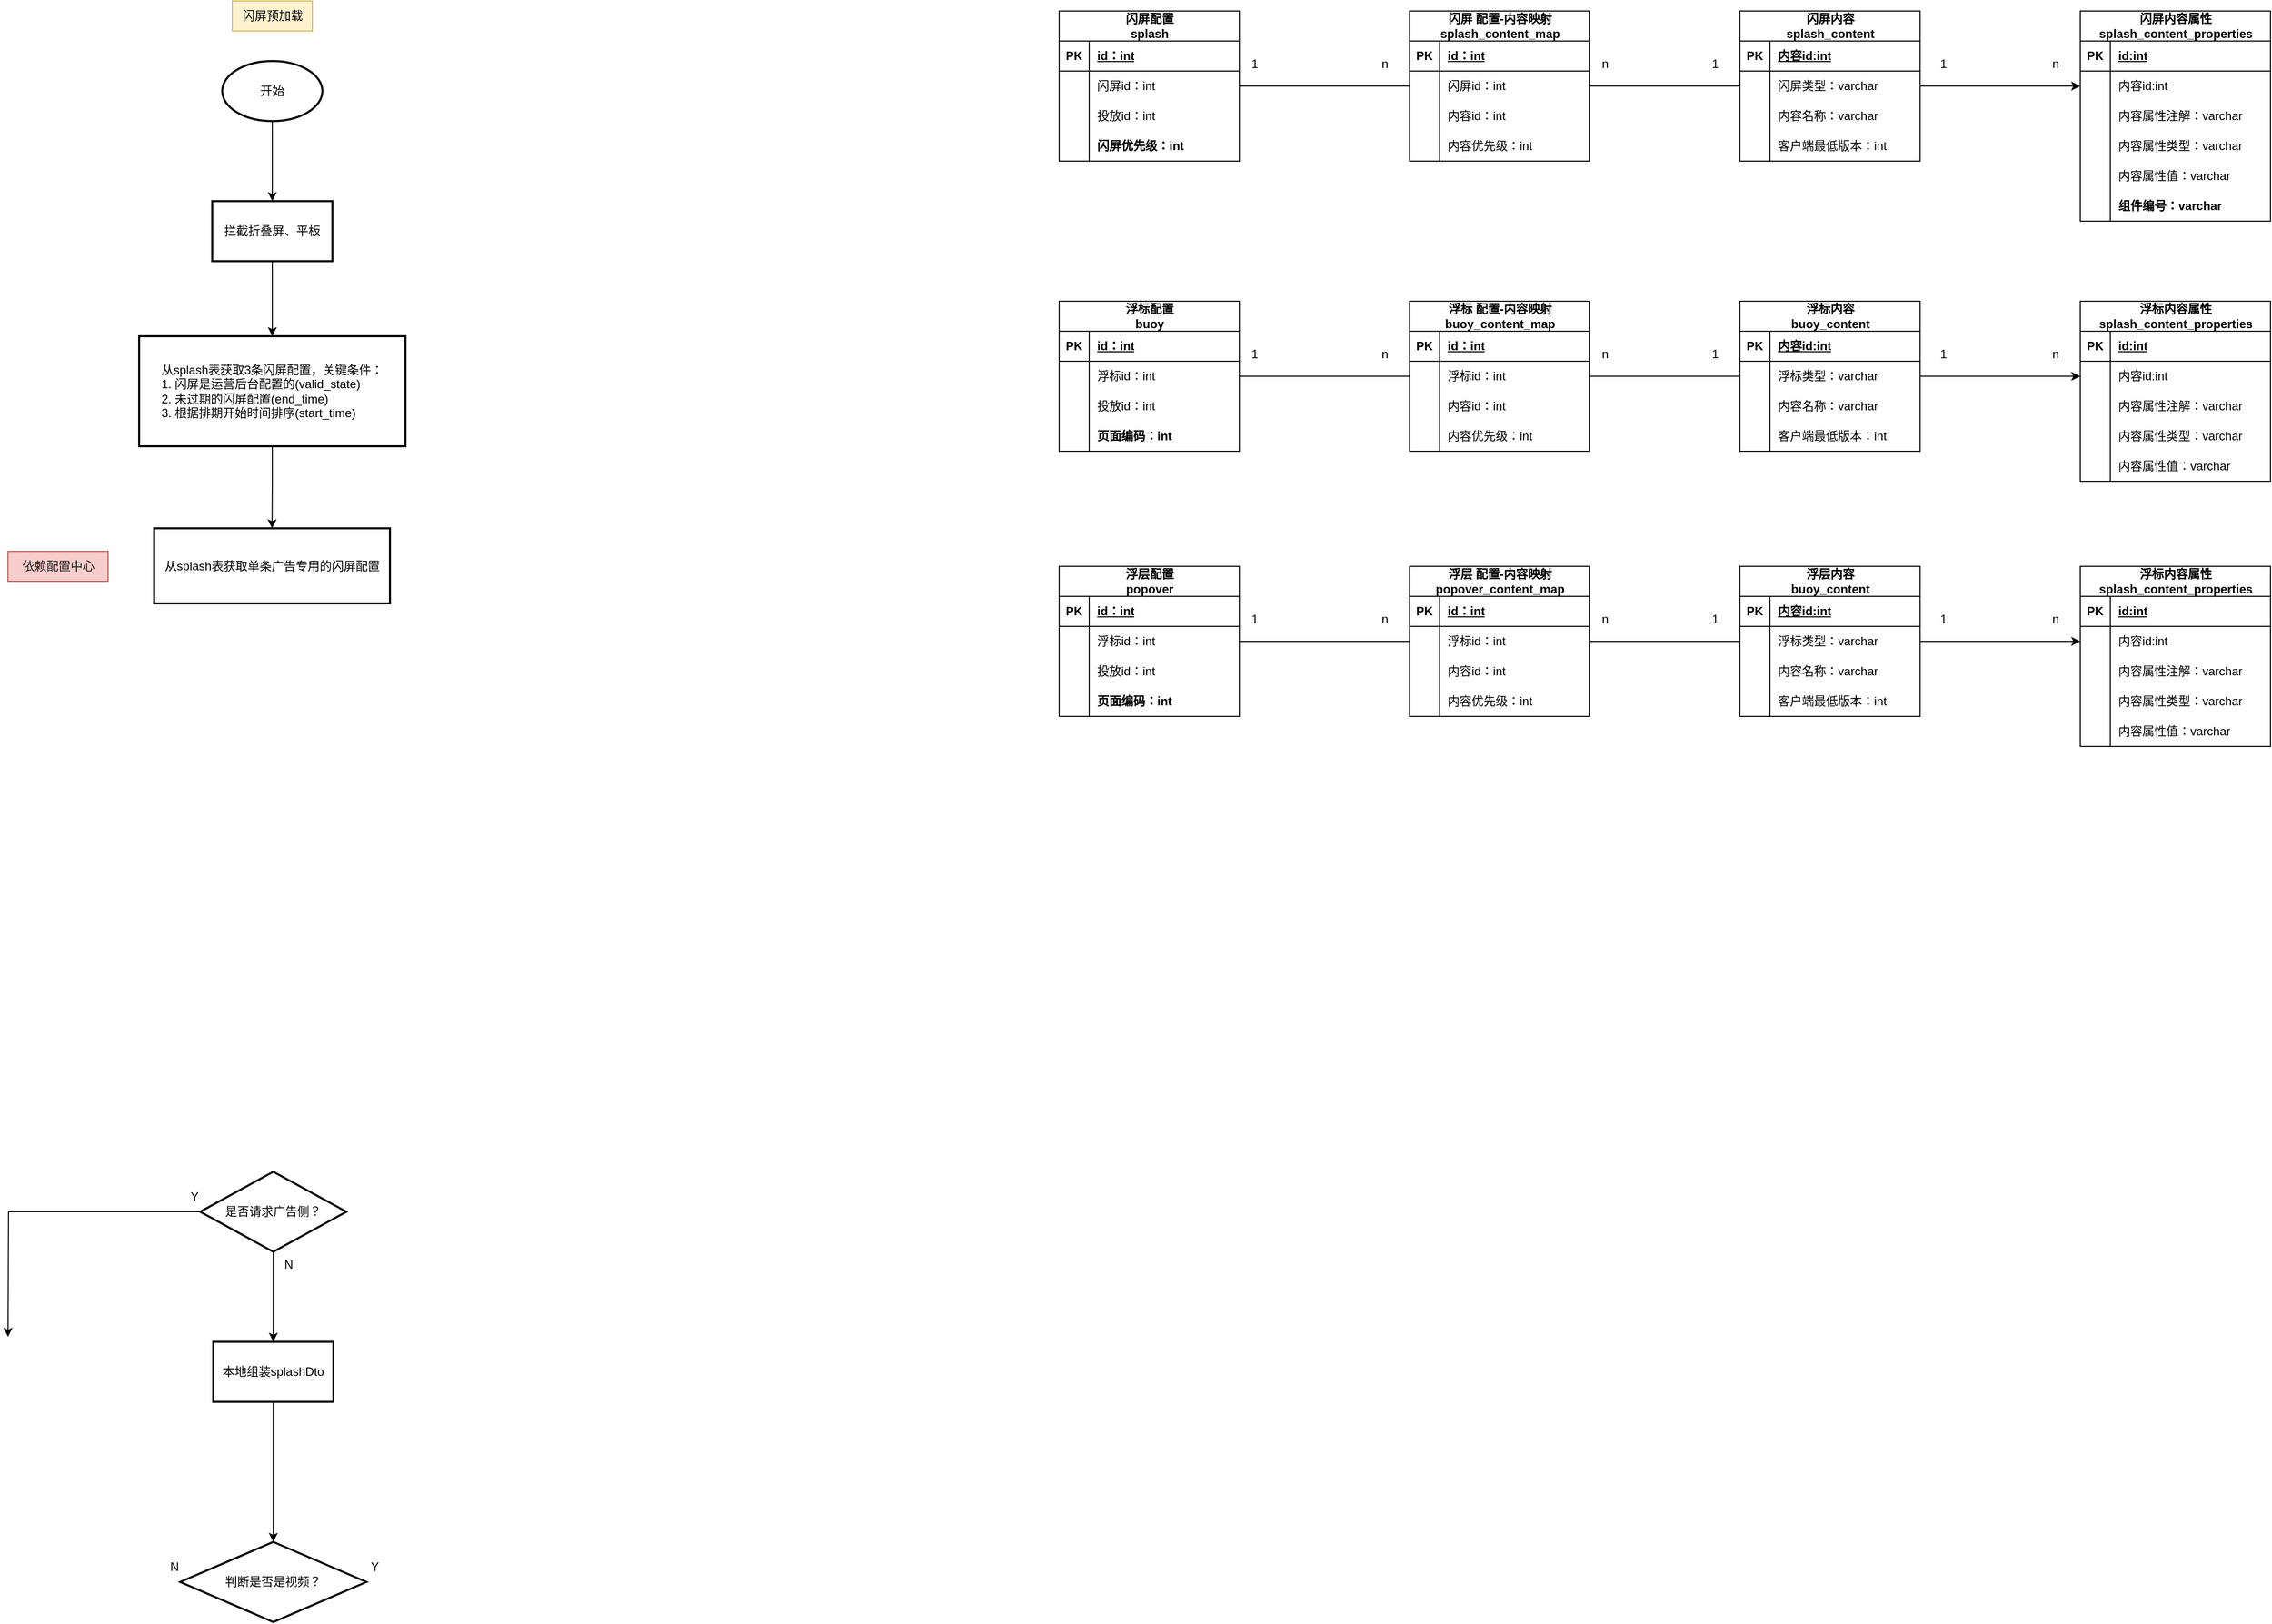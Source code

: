 <mxfile version="23.1.1" type="github">
  <diagram name="第 1 页" id="bnFz2s8V-IMa5PUOaGIh">
    <mxGraphModel dx="1500" dy="774" grid="1" gridSize="10" guides="1" tooltips="1" connect="1" arrows="1" fold="1" page="1" pageScale="1" pageWidth="827" pageHeight="1169" math="0" shadow="0">
      <root>
        <mxCell id="0" />
        <mxCell id="1" parent="0" />
        <mxCell id="_Z0DNaSZjBo9LMDWnHwv-1" style="edgeStyle=orthogonalEdgeStyle;rounded=0;orthogonalLoop=1;jettySize=auto;html=1;entryX=1;entryY=0.5;entryDx=0;entryDy=0;endArrow=none;endFill=0;" edge="1" parent="1" source="_Z0DNaSZjBo9LMDWnHwv-3" target="_Z0DNaSZjBo9LMDWnHwv-53">
          <mxGeometry relative="1" as="geometry" />
        </mxCell>
        <mxCell id="_Z0DNaSZjBo9LMDWnHwv-2" style="edgeStyle=orthogonalEdgeStyle;rounded=0;orthogonalLoop=1;jettySize=auto;html=1;entryX=0;entryY=0.5;entryDx=0;entryDy=0;" edge="1" parent="1" source="_Z0DNaSZjBo9LMDWnHwv-3" target="_Z0DNaSZjBo9LMDWnHwv-34">
          <mxGeometry relative="1" as="geometry" />
        </mxCell>
        <mxCell id="_Z0DNaSZjBo9LMDWnHwv-3" value="闪屏内容&lt;br&gt;splash_content" style="shape=table;startSize=30;container=1;collapsible=1;childLayout=tableLayout;fixedRows=1;rowLines=0;fontStyle=1;align=center;resizeLast=1;html=1;" vertex="1" parent="1">
          <mxGeometry x="1880" y="30" width="180" height="150" as="geometry" />
        </mxCell>
        <mxCell id="_Z0DNaSZjBo9LMDWnHwv-4" value="" style="shape=tableRow;horizontal=0;startSize=0;swimlaneHead=0;swimlaneBody=0;fillColor=none;collapsible=0;dropTarget=0;points=[[0,0.5],[1,0.5]];portConstraint=eastwest;top=0;left=0;right=0;bottom=1;" vertex="1" parent="_Z0DNaSZjBo9LMDWnHwv-3">
          <mxGeometry y="30" width="180" height="30" as="geometry" />
        </mxCell>
        <mxCell id="_Z0DNaSZjBo9LMDWnHwv-5" value="PK" style="shape=partialRectangle;connectable=0;fillColor=none;top=0;left=0;bottom=0;right=0;fontStyle=1;overflow=hidden;whiteSpace=wrap;html=1;" vertex="1" parent="_Z0DNaSZjBo9LMDWnHwv-4">
          <mxGeometry width="30" height="30" as="geometry">
            <mxRectangle width="30" height="30" as="alternateBounds" />
          </mxGeometry>
        </mxCell>
        <mxCell id="_Z0DNaSZjBo9LMDWnHwv-6" value="内容id:int" style="shape=partialRectangle;connectable=0;fillColor=none;top=0;left=0;bottom=0;right=0;align=left;spacingLeft=6;fontStyle=5;overflow=hidden;whiteSpace=wrap;html=1;" vertex="1" parent="_Z0DNaSZjBo9LMDWnHwv-4">
          <mxGeometry x="30" width="150" height="30" as="geometry">
            <mxRectangle width="150" height="30" as="alternateBounds" />
          </mxGeometry>
        </mxCell>
        <mxCell id="_Z0DNaSZjBo9LMDWnHwv-7" value="" style="shape=tableRow;horizontal=0;startSize=0;swimlaneHead=0;swimlaneBody=0;fillColor=none;collapsible=0;dropTarget=0;points=[[0,0.5],[1,0.5]];portConstraint=eastwest;top=0;left=0;right=0;bottom=0;" vertex="1" parent="_Z0DNaSZjBo9LMDWnHwv-3">
          <mxGeometry y="60" width="180" height="30" as="geometry" />
        </mxCell>
        <mxCell id="_Z0DNaSZjBo9LMDWnHwv-8" value="" style="shape=partialRectangle;connectable=0;fillColor=none;top=0;left=0;bottom=0;right=0;editable=1;overflow=hidden;whiteSpace=wrap;html=1;" vertex="1" parent="_Z0DNaSZjBo9LMDWnHwv-7">
          <mxGeometry width="30" height="30" as="geometry">
            <mxRectangle width="30" height="30" as="alternateBounds" />
          </mxGeometry>
        </mxCell>
        <mxCell id="_Z0DNaSZjBo9LMDWnHwv-9" value="闪屏类型：varchar" style="shape=partialRectangle;connectable=0;fillColor=none;top=0;left=0;bottom=0;right=0;align=left;spacingLeft=6;overflow=hidden;whiteSpace=wrap;html=1;" vertex="1" parent="_Z0DNaSZjBo9LMDWnHwv-7">
          <mxGeometry x="30" width="150" height="30" as="geometry">
            <mxRectangle width="150" height="30" as="alternateBounds" />
          </mxGeometry>
        </mxCell>
        <mxCell id="_Z0DNaSZjBo9LMDWnHwv-10" value="" style="shape=tableRow;horizontal=0;startSize=0;swimlaneHead=0;swimlaneBody=0;fillColor=none;collapsible=0;dropTarget=0;points=[[0,0.5],[1,0.5]];portConstraint=eastwest;top=0;left=0;right=0;bottom=0;" vertex="1" parent="_Z0DNaSZjBo9LMDWnHwv-3">
          <mxGeometry y="90" width="180" height="30" as="geometry" />
        </mxCell>
        <mxCell id="_Z0DNaSZjBo9LMDWnHwv-11" value="" style="shape=partialRectangle;connectable=0;fillColor=none;top=0;left=0;bottom=0;right=0;editable=1;overflow=hidden;whiteSpace=wrap;html=1;" vertex="1" parent="_Z0DNaSZjBo9LMDWnHwv-10">
          <mxGeometry width="30" height="30" as="geometry">
            <mxRectangle width="30" height="30" as="alternateBounds" />
          </mxGeometry>
        </mxCell>
        <mxCell id="_Z0DNaSZjBo9LMDWnHwv-12" value="内容名称：varchar" style="shape=partialRectangle;connectable=0;fillColor=none;top=0;left=0;bottom=0;right=0;align=left;spacingLeft=6;overflow=hidden;whiteSpace=wrap;html=1;" vertex="1" parent="_Z0DNaSZjBo9LMDWnHwv-10">
          <mxGeometry x="30" width="150" height="30" as="geometry">
            <mxRectangle width="150" height="30" as="alternateBounds" />
          </mxGeometry>
        </mxCell>
        <mxCell id="_Z0DNaSZjBo9LMDWnHwv-13" value="" style="shape=tableRow;horizontal=0;startSize=0;swimlaneHead=0;swimlaneBody=0;fillColor=none;collapsible=0;dropTarget=0;points=[[0,0.5],[1,0.5]];portConstraint=eastwest;top=0;left=0;right=0;bottom=0;" vertex="1" parent="_Z0DNaSZjBo9LMDWnHwv-3">
          <mxGeometry y="120" width="180" height="30" as="geometry" />
        </mxCell>
        <mxCell id="_Z0DNaSZjBo9LMDWnHwv-14" value="" style="shape=partialRectangle;connectable=0;fillColor=none;top=0;left=0;bottom=0;right=0;editable=1;overflow=hidden;whiteSpace=wrap;html=1;" vertex="1" parent="_Z0DNaSZjBo9LMDWnHwv-13">
          <mxGeometry width="30" height="30" as="geometry">
            <mxRectangle width="30" height="30" as="alternateBounds" />
          </mxGeometry>
        </mxCell>
        <mxCell id="_Z0DNaSZjBo9LMDWnHwv-15" value="客户端最低版本：int" style="shape=partialRectangle;connectable=0;fillColor=none;top=0;left=0;bottom=0;right=0;align=left;spacingLeft=6;overflow=hidden;whiteSpace=wrap;html=1;" vertex="1" parent="_Z0DNaSZjBo9LMDWnHwv-13">
          <mxGeometry x="30" width="150" height="30" as="geometry">
            <mxRectangle width="150" height="30" as="alternateBounds" />
          </mxGeometry>
        </mxCell>
        <mxCell id="_Z0DNaSZjBo9LMDWnHwv-16" style="edgeStyle=orthogonalEdgeStyle;rounded=0;orthogonalLoop=1;jettySize=auto;html=1;entryX=0;entryY=0.5;entryDx=0;entryDy=0;endArrow=none;endFill=0;" edge="1" parent="1" source="_Z0DNaSZjBo9LMDWnHwv-17" target="_Z0DNaSZjBo9LMDWnHwv-53">
          <mxGeometry relative="1" as="geometry" />
        </mxCell>
        <mxCell id="_Z0DNaSZjBo9LMDWnHwv-17" value="闪屏配置&lt;br&gt;splash" style="shape=table;startSize=30;container=1;collapsible=1;childLayout=tableLayout;fixedRows=1;rowLines=0;fontStyle=1;align=center;resizeLast=1;html=1;" vertex="1" parent="1">
          <mxGeometry x="1200" y="30" width="180" height="150" as="geometry" />
        </mxCell>
        <mxCell id="_Z0DNaSZjBo9LMDWnHwv-18" value="" style="shape=tableRow;horizontal=0;startSize=0;swimlaneHead=0;swimlaneBody=0;fillColor=none;collapsible=0;dropTarget=0;points=[[0,0.5],[1,0.5]];portConstraint=eastwest;top=0;left=0;right=0;bottom=1;" vertex="1" parent="_Z0DNaSZjBo9LMDWnHwv-17">
          <mxGeometry y="30" width="180" height="30" as="geometry" />
        </mxCell>
        <mxCell id="_Z0DNaSZjBo9LMDWnHwv-19" value="PK" style="shape=partialRectangle;connectable=0;fillColor=none;top=0;left=0;bottom=0;right=0;fontStyle=1;overflow=hidden;whiteSpace=wrap;html=1;" vertex="1" parent="_Z0DNaSZjBo9LMDWnHwv-18">
          <mxGeometry width="30" height="30" as="geometry">
            <mxRectangle width="30" height="30" as="alternateBounds" />
          </mxGeometry>
        </mxCell>
        <mxCell id="_Z0DNaSZjBo9LMDWnHwv-20" value="id：int" style="shape=partialRectangle;connectable=0;fillColor=none;top=0;left=0;bottom=0;right=0;align=left;spacingLeft=6;fontStyle=5;overflow=hidden;whiteSpace=wrap;html=1;" vertex="1" parent="_Z0DNaSZjBo9LMDWnHwv-18">
          <mxGeometry x="30" width="150" height="30" as="geometry">
            <mxRectangle width="150" height="30" as="alternateBounds" />
          </mxGeometry>
        </mxCell>
        <mxCell id="_Z0DNaSZjBo9LMDWnHwv-21" value="" style="shape=tableRow;horizontal=0;startSize=0;swimlaneHead=0;swimlaneBody=0;fillColor=none;collapsible=0;dropTarget=0;points=[[0,0.5],[1,0.5]];portConstraint=eastwest;top=0;left=0;right=0;bottom=0;" vertex="1" parent="_Z0DNaSZjBo9LMDWnHwv-17">
          <mxGeometry y="60" width="180" height="30" as="geometry" />
        </mxCell>
        <mxCell id="_Z0DNaSZjBo9LMDWnHwv-22" value="" style="shape=partialRectangle;connectable=0;fillColor=none;top=0;left=0;bottom=0;right=0;editable=1;overflow=hidden;whiteSpace=wrap;html=1;" vertex="1" parent="_Z0DNaSZjBo9LMDWnHwv-21">
          <mxGeometry width="30" height="30" as="geometry">
            <mxRectangle width="30" height="30" as="alternateBounds" />
          </mxGeometry>
        </mxCell>
        <mxCell id="_Z0DNaSZjBo9LMDWnHwv-23" value="闪屏id：int" style="shape=partialRectangle;connectable=0;fillColor=none;top=0;left=0;bottom=0;right=0;align=left;spacingLeft=6;overflow=hidden;whiteSpace=wrap;html=1;" vertex="1" parent="_Z0DNaSZjBo9LMDWnHwv-21">
          <mxGeometry x="30" width="150" height="30" as="geometry">
            <mxRectangle width="150" height="30" as="alternateBounds" />
          </mxGeometry>
        </mxCell>
        <mxCell id="_Z0DNaSZjBo9LMDWnHwv-24" value="" style="shape=tableRow;horizontal=0;startSize=0;swimlaneHead=0;swimlaneBody=0;fillColor=none;collapsible=0;dropTarget=0;points=[[0,0.5],[1,0.5]];portConstraint=eastwest;top=0;left=0;right=0;bottom=0;" vertex="1" parent="_Z0DNaSZjBo9LMDWnHwv-17">
          <mxGeometry y="90" width="180" height="30" as="geometry" />
        </mxCell>
        <mxCell id="_Z0DNaSZjBo9LMDWnHwv-25" value="" style="shape=partialRectangle;connectable=0;fillColor=none;top=0;left=0;bottom=0;right=0;editable=1;overflow=hidden;whiteSpace=wrap;html=1;" vertex="1" parent="_Z0DNaSZjBo9LMDWnHwv-24">
          <mxGeometry width="30" height="30" as="geometry">
            <mxRectangle width="30" height="30" as="alternateBounds" />
          </mxGeometry>
        </mxCell>
        <mxCell id="_Z0DNaSZjBo9LMDWnHwv-26" value="投放id：int" style="shape=partialRectangle;connectable=0;fillColor=none;top=0;left=0;bottom=0;right=0;align=left;spacingLeft=6;overflow=hidden;whiteSpace=wrap;html=1;" vertex="1" parent="_Z0DNaSZjBo9LMDWnHwv-24">
          <mxGeometry x="30" width="150" height="30" as="geometry">
            <mxRectangle width="150" height="30" as="alternateBounds" />
          </mxGeometry>
        </mxCell>
        <mxCell id="_Z0DNaSZjBo9LMDWnHwv-27" value="" style="shape=tableRow;horizontal=0;startSize=0;swimlaneHead=0;swimlaneBody=0;fillColor=none;collapsible=0;dropTarget=0;points=[[0,0.5],[1,0.5]];portConstraint=eastwest;top=0;left=0;right=0;bottom=0;" vertex="1" parent="_Z0DNaSZjBo9LMDWnHwv-17">
          <mxGeometry y="120" width="180" height="30" as="geometry" />
        </mxCell>
        <mxCell id="_Z0DNaSZjBo9LMDWnHwv-28" value="" style="shape=partialRectangle;connectable=0;fillColor=none;top=0;left=0;bottom=0;right=0;editable=1;overflow=hidden;whiteSpace=wrap;html=1;" vertex="1" parent="_Z0DNaSZjBo9LMDWnHwv-27">
          <mxGeometry width="30" height="30" as="geometry">
            <mxRectangle width="30" height="30" as="alternateBounds" />
          </mxGeometry>
        </mxCell>
        <mxCell id="_Z0DNaSZjBo9LMDWnHwv-29" value="&lt;b&gt;闪屏优先级：int&lt;/b&gt;" style="shape=partialRectangle;connectable=0;fillColor=none;top=0;left=0;bottom=0;right=0;align=left;spacingLeft=6;overflow=hidden;whiteSpace=wrap;html=1;" vertex="1" parent="_Z0DNaSZjBo9LMDWnHwv-27">
          <mxGeometry x="30" width="150" height="30" as="geometry">
            <mxRectangle width="150" height="30" as="alternateBounds" />
          </mxGeometry>
        </mxCell>
        <mxCell id="_Z0DNaSZjBo9LMDWnHwv-30" value="闪屏内容属性&lt;br&gt;splash_content_properties" style="shape=table;startSize=30;container=1;collapsible=1;childLayout=tableLayout;fixedRows=1;rowLines=0;fontStyle=1;align=center;resizeLast=1;html=1;" vertex="1" parent="1">
          <mxGeometry x="2220" y="30" width="190" height="210" as="geometry" />
        </mxCell>
        <mxCell id="_Z0DNaSZjBo9LMDWnHwv-31" value="" style="shape=tableRow;horizontal=0;startSize=0;swimlaneHead=0;swimlaneBody=0;fillColor=none;collapsible=0;dropTarget=0;points=[[0,0.5],[1,0.5]];portConstraint=eastwest;top=0;left=0;right=0;bottom=1;" vertex="1" parent="_Z0DNaSZjBo9LMDWnHwv-30">
          <mxGeometry y="30" width="190" height="30" as="geometry" />
        </mxCell>
        <mxCell id="_Z0DNaSZjBo9LMDWnHwv-32" value="PK" style="shape=partialRectangle;connectable=0;fillColor=none;top=0;left=0;bottom=0;right=0;fontStyle=1;overflow=hidden;whiteSpace=wrap;html=1;" vertex="1" parent="_Z0DNaSZjBo9LMDWnHwv-31">
          <mxGeometry width="30" height="30" as="geometry">
            <mxRectangle width="30" height="30" as="alternateBounds" />
          </mxGeometry>
        </mxCell>
        <mxCell id="_Z0DNaSZjBo9LMDWnHwv-33" value="id:int" style="shape=partialRectangle;connectable=0;fillColor=none;top=0;left=0;bottom=0;right=0;align=left;spacingLeft=6;fontStyle=5;overflow=hidden;whiteSpace=wrap;html=1;" vertex="1" parent="_Z0DNaSZjBo9LMDWnHwv-31">
          <mxGeometry x="30" width="160" height="30" as="geometry">
            <mxRectangle width="160" height="30" as="alternateBounds" />
          </mxGeometry>
        </mxCell>
        <mxCell id="_Z0DNaSZjBo9LMDWnHwv-34" value="" style="shape=tableRow;horizontal=0;startSize=0;swimlaneHead=0;swimlaneBody=0;fillColor=none;collapsible=0;dropTarget=0;points=[[0,0.5],[1,0.5]];portConstraint=eastwest;top=0;left=0;right=0;bottom=0;" vertex="1" parent="_Z0DNaSZjBo9LMDWnHwv-30">
          <mxGeometry y="60" width="190" height="30" as="geometry" />
        </mxCell>
        <mxCell id="_Z0DNaSZjBo9LMDWnHwv-35" value="" style="shape=partialRectangle;connectable=0;fillColor=none;top=0;left=0;bottom=0;right=0;editable=1;overflow=hidden;whiteSpace=wrap;html=1;" vertex="1" parent="_Z0DNaSZjBo9LMDWnHwv-34">
          <mxGeometry width="30" height="30" as="geometry">
            <mxRectangle width="30" height="30" as="alternateBounds" />
          </mxGeometry>
        </mxCell>
        <mxCell id="_Z0DNaSZjBo9LMDWnHwv-36" value="内容id:int" style="shape=partialRectangle;connectable=0;fillColor=none;top=0;left=0;bottom=0;right=0;align=left;spacingLeft=6;overflow=hidden;whiteSpace=wrap;html=1;" vertex="1" parent="_Z0DNaSZjBo9LMDWnHwv-34">
          <mxGeometry x="30" width="160" height="30" as="geometry">
            <mxRectangle width="160" height="30" as="alternateBounds" />
          </mxGeometry>
        </mxCell>
        <mxCell id="_Z0DNaSZjBo9LMDWnHwv-37" value="" style="shape=tableRow;horizontal=0;startSize=0;swimlaneHead=0;swimlaneBody=0;fillColor=none;collapsible=0;dropTarget=0;points=[[0,0.5],[1,0.5]];portConstraint=eastwest;top=0;left=0;right=0;bottom=0;" vertex="1" parent="_Z0DNaSZjBo9LMDWnHwv-30">
          <mxGeometry y="90" width="190" height="30" as="geometry" />
        </mxCell>
        <mxCell id="_Z0DNaSZjBo9LMDWnHwv-38" value="" style="shape=partialRectangle;connectable=0;fillColor=none;top=0;left=0;bottom=0;right=0;editable=1;overflow=hidden;whiteSpace=wrap;html=1;" vertex="1" parent="_Z0DNaSZjBo9LMDWnHwv-37">
          <mxGeometry width="30" height="30" as="geometry">
            <mxRectangle width="30" height="30" as="alternateBounds" />
          </mxGeometry>
        </mxCell>
        <mxCell id="_Z0DNaSZjBo9LMDWnHwv-39" value="内容属性注解：varchar" style="shape=partialRectangle;connectable=0;fillColor=none;top=0;left=0;bottom=0;right=0;align=left;spacingLeft=6;overflow=hidden;whiteSpace=wrap;html=1;" vertex="1" parent="_Z0DNaSZjBo9LMDWnHwv-37">
          <mxGeometry x="30" width="160" height="30" as="geometry">
            <mxRectangle width="160" height="30" as="alternateBounds" />
          </mxGeometry>
        </mxCell>
        <mxCell id="_Z0DNaSZjBo9LMDWnHwv-40" value="" style="shape=tableRow;horizontal=0;startSize=0;swimlaneHead=0;swimlaneBody=0;fillColor=none;collapsible=0;dropTarget=0;points=[[0,0.5],[1,0.5]];portConstraint=eastwest;top=0;left=0;right=0;bottom=0;" vertex="1" parent="_Z0DNaSZjBo9LMDWnHwv-30">
          <mxGeometry y="120" width="190" height="30" as="geometry" />
        </mxCell>
        <mxCell id="_Z0DNaSZjBo9LMDWnHwv-41" value="" style="shape=partialRectangle;connectable=0;fillColor=none;top=0;left=0;bottom=0;right=0;editable=1;overflow=hidden;whiteSpace=wrap;html=1;" vertex="1" parent="_Z0DNaSZjBo9LMDWnHwv-40">
          <mxGeometry width="30" height="30" as="geometry">
            <mxRectangle width="30" height="30" as="alternateBounds" />
          </mxGeometry>
        </mxCell>
        <mxCell id="_Z0DNaSZjBo9LMDWnHwv-42" value="内容属性类型：varchar" style="shape=partialRectangle;connectable=0;fillColor=none;top=0;left=0;bottom=0;right=0;align=left;spacingLeft=6;overflow=hidden;whiteSpace=wrap;html=1;" vertex="1" parent="_Z0DNaSZjBo9LMDWnHwv-40">
          <mxGeometry x="30" width="160" height="30" as="geometry">
            <mxRectangle width="160" height="30" as="alternateBounds" />
          </mxGeometry>
        </mxCell>
        <mxCell id="_Z0DNaSZjBo9LMDWnHwv-43" style="shape=tableRow;horizontal=0;startSize=0;swimlaneHead=0;swimlaneBody=0;fillColor=none;collapsible=0;dropTarget=0;points=[[0,0.5],[1,0.5]];portConstraint=eastwest;top=0;left=0;right=0;bottom=0;" vertex="1" parent="_Z0DNaSZjBo9LMDWnHwv-30">
          <mxGeometry y="150" width="190" height="30" as="geometry" />
        </mxCell>
        <mxCell id="_Z0DNaSZjBo9LMDWnHwv-44" style="shape=partialRectangle;connectable=0;fillColor=none;top=0;left=0;bottom=0;right=0;editable=1;overflow=hidden;whiteSpace=wrap;html=1;" vertex="1" parent="_Z0DNaSZjBo9LMDWnHwv-43">
          <mxGeometry width="30" height="30" as="geometry">
            <mxRectangle width="30" height="30" as="alternateBounds" />
          </mxGeometry>
        </mxCell>
        <mxCell id="_Z0DNaSZjBo9LMDWnHwv-45" style="shape=partialRectangle;connectable=0;fillColor=none;top=0;left=0;bottom=0;right=0;align=left;spacingLeft=6;overflow=hidden;whiteSpace=wrap;html=1;" vertex="1" parent="_Z0DNaSZjBo9LMDWnHwv-43">
          <mxGeometry x="30" width="160" height="30" as="geometry">
            <mxRectangle width="160" height="30" as="alternateBounds" />
          </mxGeometry>
        </mxCell>
        <mxCell id="_Z0DNaSZjBo9LMDWnHwv-46" style="shape=tableRow;horizontal=0;startSize=0;swimlaneHead=0;swimlaneBody=0;fillColor=none;collapsible=0;dropTarget=0;points=[[0,0.5],[1,0.5]];portConstraint=eastwest;top=0;left=0;right=0;bottom=0;" vertex="1" parent="_Z0DNaSZjBo9LMDWnHwv-30">
          <mxGeometry y="180" width="190" height="30" as="geometry" />
        </mxCell>
        <mxCell id="_Z0DNaSZjBo9LMDWnHwv-47" style="shape=partialRectangle;connectable=0;fillColor=none;top=0;left=0;bottom=0;right=0;editable=1;overflow=hidden;whiteSpace=wrap;html=1;" vertex="1" parent="_Z0DNaSZjBo9LMDWnHwv-46">
          <mxGeometry width="30" height="30" as="geometry">
            <mxRectangle width="30" height="30" as="alternateBounds" />
          </mxGeometry>
        </mxCell>
        <mxCell id="_Z0DNaSZjBo9LMDWnHwv-48" value="&lt;b&gt;组件编号：varchar&lt;/b&gt;" style="shape=partialRectangle;connectable=0;fillColor=none;top=0;left=0;bottom=0;right=0;align=left;spacingLeft=6;overflow=hidden;whiteSpace=wrap;html=1;" vertex="1" parent="_Z0DNaSZjBo9LMDWnHwv-46">
          <mxGeometry x="30" width="160" height="30" as="geometry">
            <mxRectangle width="160" height="30" as="alternateBounds" />
          </mxGeometry>
        </mxCell>
        <mxCell id="_Z0DNaSZjBo9LMDWnHwv-49" value="闪屏 配置-内容映射&lt;br&gt;splash_content_map" style="shape=table;startSize=30;container=1;collapsible=1;childLayout=tableLayout;fixedRows=1;rowLines=0;fontStyle=1;align=center;resizeLast=1;html=1;" vertex="1" parent="1">
          <mxGeometry x="1550" y="30" width="180" height="150" as="geometry" />
        </mxCell>
        <mxCell id="_Z0DNaSZjBo9LMDWnHwv-50" value="" style="shape=tableRow;horizontal=0;startSize=0;swimlaneHead=0;swimlaneBody=0;fillColor=none;collapsible=0;dropTarget=0;points=[[0,0.5],[1,0.5]];portConstraint=eastwest;top=0;left=0;right=0;bottom=1;" vertex="1" parent="_Z0DNaSZjBo9LMDWnHwv-49">
          <mxGeometry y="30" width="180" height="30" as="geometry" />
        </mxCell>
        <mxCell id="_Z0DNaSZjBo9LMDWnHwv-51" value="PK" style="shape=partialRectangle;connectable=0;fillColor=none;top=0;left=0;bottom=0;right=0;fontStyle=1;overflow=hidden;whiteSpace=wrap;html=1;" vertex="1" parent="_Z0DNaSZjBo9LMDWnHwv-50">
          <mxGeometry width="30" height="30" as="geometry">
            <mxRectangle width="30" height="30" as="alternateBounds" />
          </mxGeometry>
        </mxCell>
        <mxCell id="_Z0DNaSZjBo9LMDWnHwv-52" value="id：int" style="shape=partialRectangle;connectable=0;fillColor=none;top=0;left=0;bottom=0;right=0;align=left;spacingLeft=6;fontStyle=5;overflow=hidden;whiteSpace=wrap;html=1;" vertex="1" parent="_Z0DNaSZjBo9LMDWnHwv-50">
          <mxGeometry x="30" width="150" height="30" as="geometry">
            <mxRectangle width="150" height="30" as="alternateBounds" />
          </mxGeometry>
        </mxCell>
        <mxCell id="_Z0DNaSZjBo9LMDWnHwv-53" value="" style="shape=tableRow;horizontal=0;startSize=0;swimlaneHead=0;swimlaneBody=0;fillColor=none;collapsible=0;dropTarget=0;points=[[0,0.5],[1,0.5]];portConstraint=eastwest;top=0;left=0;right=0;bottom=0;" vertex="1" parent="_Z0DNaSZjBo9LMDWnHwv-49">
          <mxGeometry y="60" width="180" height="30" as="geometry" />
        </mxCell>
        <mxCell id="_Z0DNaSZjBo9LMDWnHwv-54" value="" style="shape=partialRectangle;connectable=0;fillColor=none;top=0;left=0;bottom=0;right=0;editable=1;overflow=hidden;whiteSpace=wrap;html=1;" vertex="1" parent="_Z0DNaSZjBo9LMDWnHwv-53">
          <mxGeometry width="30" height="30" as="geometry">
            <mxRectangle width="30" height="30" as="alternateBounds" />
          </mxGeometry>
        </mxCell>
        <mxCell id="_Z0DNaSZjBo9LMDWnHwv-55" value="闪屏id：int" style="shape=partialRectangle;connectable=0;fillColor=none;top=0;left=0;bottom=0;right=0;align=left;spacingLeft=6;overflow=hidden;whiteSpace=wrap;html=1;" vertex="1" parent="_Z0DNaSZjBo9LMDWnHwv-53">
          <mxGeometry x="30" width="150" height="30" as="geometry">
            <mxRectangle width="150" height="30" as="alternateBounds" />
          </mxGeometry>
        </mxCell>
        <mxCell id="_Z0DNaSZjBo9LMDWnHwv-56" value="" style="shape=tableRow;horizontal=0;startSize=0;swimlaneHead=0;swimlaneBody=0;fillColor=none;collapsible=0;dropTarget=0;points=[[0,0.5],[1,0.5]];portConstraint=eastwest;top=0;left=0;right=0;bottom=0;" vertex="1" parent="_Z0DNaSZjBo9LMDWnHwv-49">
          <mxGeometry y="90" width="180" height="30" as="geometry" />
        </mxCell>
        <mxCell id="_Z0DNaSZjBo9LMDWnHwv-57" value="" style="shape=partialRectangle;connectable=0;fillColor=none;top=0;left=0;bottom=0;right=0;editable=1;overflow=hidden;whiteSpace=wrap;html=1;" vertex="1" parent="_Z0DNaSZjBo9LMDWnHwv-56">
          <mxGeometry width="30" height="30" as="geometry">
            <mxRectangle width="30" height="30" as="alternateBounds" />
          </mxGeometry>
        </mxCell>
        <mxCell id="_Z0DNaSZjBo9LMDWnHwv-58" value="内容id：int" style="shape=partialRectangle;connectable=0;fillColor=none;top=0;left=0;bottom=0;right=0;align=left;spacingLeft=6;overflow=hidden;whiteSpace=wrap;html=1;" vertex="1" parent="_Z0DNaSZjBo9LMDWnHwv-56">
          <mxGeometry x="30" width="150" height="30" as="geometry">
            <mxRectangle width="150" height="30" as="alternateBounds" />
          </mxGeometry>
        </mxCell>
        <mxCell id="_Z0DNaSZjBo9LMDWnHwv-59" value="" style="shape=tableRow;horizontal=0;startSize=0;swimlaneHead=0;swimlaneBody=0;fillColor=none;collapsible=0;dropTarget=0;points=[[0,0.5],[1,0.5]];portConstraint=eastwest;top=0;left=0;right=0;bottom=0;" vertex="1" parent="_Z0DNaSZjBo9LMDWnHwv-49">
          <mxGeometry y="120" width="180" height="30" as="geometry" />
        </mxCell>
        <mxCell id="_Z0DNaSZjBo9LMDWnHwv-60" value="" style="shape=partialRectangle;connectable=0;fillColor=none;top=0;left=0;bottom=0;right=0;editable=1;overflow=hidden;whiteSpace=wrap;html=1;" vertex="1" parent="_Z0DNaSZjBo9LMDWnHwv-59">
          <mxGeometry width="30" height="30" as="geometry">
            <mxRectangle width="30" height="30" as="alternateBounds" />
          </mxGeometry>
        </mxCell>
        <mxCell id="_Z0DNaSZjBo9LMDWnHwv-61" value="内容优先级：int" style="shape=partialRectangle;connectable=0;fillColor=none;top=0;left=0;bottom=0;right=0;align=left;spacingLeft=6;overflow=hidden;whiteSpace=wrap;html=1;" vertex="1" parent="_Z0DNaSZjBo9LMDWnHwv-59">
          <mxGeometry x="30" width="150" height="30" as="geometry">
            <mxRectangle width="150" height="30" as="alternateBounds" />
          </mxGeometry>
        </mxCell>
        <mxCell id="_Z0DNaSZjBo9LMDWnHwv-62" value="1" style="text;html=1;align=center;verticalAlign=middle;resizable=0;points=[];autosize=1;strokeColor=none;fillColor=none;" vertex="1" parent="1">
          <mxGeometry x="1380" y="68" width="30" height="30" as="geometry" />
        </mxCell>
        <mxCell id="_Z0DNaSZjBo9LMDWnHwv-63" value="n" style="text;html=1;align=center;verticalAlign=middle;resizable=0;points=[];autosize=1;strokeColor=none;fillColor=none;" vertex="1" parent="1">
          <mxGeometry x="1510" y="68" width="30" height="30" as="geometry" />
        </mxCell>
        <mxCell id="_Z0DNaSZjBo9LMDWnHwv-64" value="1" style="text;html=1;align=center;verticalAlign=middle;resizable=0;points=[];autosize=1;strokeColor=none;fillColor=none;" vertex="1" parent="1">
          <mxGeometry x="1840" y="68" width="30" height="30" as="geometry" />
        </mxCell>
        <mxCell id="_Z0DNaSZjBo9LMDWnHwv-65" value="n" style="text;html=1;align=center;verticalAlign=middle;resizable=0;points=[];autosize=1;strokeColor=none;fillColor=none;" vertex="1" parent="1">
          <mxGeometry x="1730" y="68" width="30" height="30" as="geometry" />
        </mxCell>
        <mxCell id="_Z0DNaSZjBo9LMDWnHwv-66" value="" style="shape=tableRow;horizontal=0;startSize=0;swimlaneHead=0;swimlaneBody=0;fillColor=none;collapsible=0;dropTarget=0;points=[[0,0.5],[1,0.5]];portConstraint=eastwest;top=0;left=0;right=0;bottom=0;" vertex="1" parent="1">
          <mxGeometry x="2220" y="180" width="190" height="30" as="geometry" />
        </mxCell>
        <mxCell id="_Z0DNaSZjBo9LMDWnHwv-67" value="" style="shape=partialRectangle;connectable=0;fillColor=none;top=0;left=0;bottom=0;right=0;editable=1;overflow=hidden;whiteSpace=wrap;html=1;" vertex="1" parent="_Z0DNaSZjBo9LMDWnHwv-66">
          <mxGeometry width="30" height="30" as="geometry">
            <mxRectangle width="30" height="30" as="alternateBounds" />
          </mxGeometry>
        </mxCell>
        <mxCell id="_Z0DNaSZjBo9LMDWnHwv-68" value="内容属性值：varchar" style="shape=partialRectangle;connectable=0;fillColor=none;top=0;left=0;bottom=0;right=0;align=left;spacingLeft=6;overflow=hidden;whiteSpace=wrap;html=1;" vertex="1" parent="_Z0DNaSZjBo9LMDWnHwv-66">
          <mxGeometry x="30" width="160" height="30" as="geometry">
            <mxRectangle width="160" height="30" as="alternateBounds" />
          </mxGeometry>
        </mxCell>
        <mxCell id="_Z0DNaSZjBo9LMDWnHwv-69" value="n" style="text;html=1;align=center;verticalAlign=middle;resizable=0;points=[];autosize=1;strokeColor=none;fillColor=none;" vertex="1" parent="1">
          <mxGeometry x="2180" y="68" width="30" height="30" as="geometry" />
        </mxCell>
        <mxCell id="_Z0DNaSZjBo9LMDWnHwv-70" value="1" style="text;html=1;align=center;verticalAlign=middle;resizable=0;points=[];autosize=1;strokeColor=none;fillColor=none;" vertex="1" parent="1">
          <mxGeometry x="2068" y="68" width="30" height="30" as="geometry" />
        </mxCell>
        <mxCell id="_Z0DNaSZjBo9LMDWnHwv-71" style="edgeStyle=orthogonalEdgeStyle;rounded=0;orthogonalLoop=1;jettySize=auto;html=1;entryX=1;entryY=0.5;entryDx=0;entryDy=0;endArrow=none;endFill=0;" edge="1" parent="1" source="_Z0DNaSZjBo9LMDWnHwv-73" target="_Z0DNaSZjBo9LMDWnHwv-120">
          <mxGeometry relative="1" as="geometry" />
        </mxCell>
        <mxCell id="_Z0DNaSZjBo9LMDWnHwv-72" style="edgeStyle=orthogonalEdgeStyle;rounded=0;orthogonalLoop=1;jettySize=auto;html=1;entryX=0;entryY=0.5;entryDx=0;entryDy=0;" edge="1" parent="1" source="_Z0DNaSZjBo9LMDWnHwv-73" target="_Z0DNaSZjBo9LMDWnHwv-104">
          <mxGeometry relative="1" as="geometry" />
        </mxCell>
        <mxCell id="_Z0DNaSZjBo9LMDWnHwv-73" value="浮标内容&lt;br&gt;buoy_content" style="shape=table;startSize=30;container=1;collapsible=1;childLayout=tableLayout;fixedRows=1;rowLines=0;fontStyle=1;align=center;resizeLast=1;html=1;" vertex="1" parent="1">
          <mxGeometry x="1880" y="320" width="180" height="150" as="geometry" />
        </mxCell>
        <mxCell id="_Z0DNaSZjBo9LMDWnHwv-74" value="" style="shape=tableRow;horizontal=0;startSize=0;swimlaneHead=0;swimlaneBody=0;fillColor=none;collapsible=0;dropTarget=0;points=[[0,0.5],[1,0.5]];portConstraint=eastwest;top=0;left=0;right=0;bottom=1;" vertex="1" parent="_Z0DNaSZjBo9LMDWnHwv-73">
          <mxGeometry y="30" width="180" height="30" as="geometry" />
        </mxCell>
        <mxCell id="_Z0DNaSZjBo9LMDWnHwv-75" value="PK" style="shape=partialRectangle;connectable=0;fillColor=none;top=0;left=0;bottom=0;right=0;fontStyle=1;overflow=hidden;whiteSpace=wrap;html=1;" vertex="1" parent="_Z0DNaSZjBo9LMDWnHwv-74">
          <mxGeometry width="30" height="30" as="geometry">
            <mxRectangle width="30" height="30" as="alternateBounds" />
          </mxGeometry>
        </mxCell>
        <mxCell id="_Z0DNaSZjBo9LMDWnHwv-76" value="内容id:int" style="shape=partialRectangle;connectable=0;fillColor=none;top=0;left=0;bottom=0;right=0;align=left;spacingLeft=6;fontStyle=5;overflow=hidden;whiteSpace=wrap;html=1;" vertex="1" parent="_Z0DNaSZjBo9LMDWnHwv-74">
          <mxGeometry x="30" width="150" height="30" as="geometry">
            <mxRectangle width="150" height="30" as="alternateBounds" />
          </mxGeometry>
        </mxCell>
        <mxCell id="_Z0DNaSZjBo9LMDWnHwv-77" value="" style="shape=tableRow;horizontal=0;startSize=0;swimlaneHead=0;swimlaneBody=0;fillColor=none;collapsible=0;dropTarget=0;points=[[0,0.5],[1,0.5]];portConstraint=eastwest;top=0;left=0;right=0;bottom=0;" vertex="1" parent="_Z0DNaSZjBo9LMDWnHwv-73">
          <mxGeometry y="60" width="180" height="30" as="geometry" />
        </mxCell>
        <mxCell id="_Z0DNaSZjBo9LMDWnHwv-78" value="" style="shape=partialRectangle;connectable=0;fillColor=none;top=0;left=0;bottom=0;right=0;editable=1;overflow=hidden;whiteSpace=wrap;html=1;" vertex="1" parent="_Z0DNaSZjBo9LMDWnHwv-77">
          <mxGeometry width="30" height="30" as="geometry">
            <mxRectangle width="30" height="30" as="alternateBounds" />
          </mxGeometry>
        </mxCell>
        <mxCell id="_Z0DNaSZjBo9LMDWnHwv-79" value="浮标类型：varchar" style="shape=partialRectangle;connectable=0;fillColor=none;top=0;left=0;bottom=0;right=0;align=left;spacingLeft=6;overflow=hidden;whiteSpace=wrap;html=1;" vertex="1" parent="_Z0DNaSZjBo9LMDWnHwv-77">
          <mxGeometry x="30" width="150" height="30" as="geometry">
            <mxRectangle width="150" height="30" as="alternateBounds" />
          </mxGeometry>
        </mxCell>
        <mxCell id="_Z0DNaSZjBo9LMDWnHwv-80" value="" style="shape=tableRow;horizontal=0;startSize=0;swimlaneHead=0;swimlaneBody=0;fillColor=none;collapsible=0;dropTarget=0;points=[[0,0.5],[1,0.5]];portConstraint=eastwest;top=0;left=0;right=0;bottom=0;" vertex="1" parent="_Z0DNaSZjBo9LMDWnHwv-73">
          <mxGeometry y="90" width="180" height="30" as="geometry" />
        </mxCell>
        <mxCell id="_Z0DNaSZjBo9LMDWnHwv-81" value="" style="shape=partialRectangle;connectable=0;fillColor=none;top=0;left=0;bottom=0;right=0;editable=1;overflow=hidden;whiteSpace=wrap;html=1;" vertex="1" parent="_Z0DNaSZjBo9LMDWnHwv-80">
          <mxGeometry width="30" height="30" as="geometry">
            <mxRectangle width="30" height="30" as="alternateBounds" />
          </mxGeometry>
        </mxCell>
        <mxCell id="_Z0DNaSZjBo9LMDWnHwv-82" value="内容名称：varchar" style="shape=partialRectangle;connectable=0;fillColor=none;top=0;left=0;bottom=0;right=0;align=left;spacingLeft=6;overflow=hidden;whiteSpace=wrap;html=1;" vertex="1" parent="_Z0DNaSZjBo9LMDWnHwv-80">
          <mxGeometry x="30" width="150" height="30" as="geometry">
            <mxRectangle width="150" height="30" as="alternateBounds" />
          </mxGeometry>
        </mxCell>
        <mxCell id="_Z0DNaSZjBo9LMDWnHwv-83" value="" style="shape=tableRow;horizontal=0;startSize=0;swimlaneHead=0;swimlaneBody=0;fillColor=none;collapsible=0;dropTarget=0;points=[[0,0.5],[1,0.5]];portConstraint=eastwest;top=0;left=0;right=0;bottom=0;" vertex="1" parent="_Z0DNaSZjBo9LMDWnHwv-73">
          <mxGeometry y="120" width="180" height="30" as="geometry" />
        </mxCell>
        <mxCell id="_Z0DNaSZjBo9LMDWnHwv-84" value="" style="shape=partialRectangle;connectable=0;fillColor=none;top=0;left=0;bottom=0;right=0;editable=1;overflow=hidden;whiteSpace=wrap;html=1;" vertex="1" parent="_Z0DNaSZjBo9LMDWnHwv-83">
          <mxGeometry width="30" height="30" as="geometry">
            <mxRectangle width="30" height="30" as="alternateBounds" />
          </mxGeometry>
        </mxCell>
        <mxCell id="_Z0DNaSZjBo9LMDWnHwv-85" value="客户端最低版本：int" style="shape=partialRectangle;connectable=0;fillColor=none;top=0;left=0;bottom=0;right=0;align=left;spacingLeft=6;overflow=hidden;whiteSpace=wrap;html=1;" vertex="1" parent="_Z0DNaSZjBo9LMDWnHwv-83">
          <mxGeometry x="30" width="150" height="30" as="geometry">
            <mxRectangle width="150" height="30" as="alternateBounds" />
          </mxGeometry>
        </mxCell>
        <mxCell id="_Z0DNaSZjBo9LMDWnHwv-86" style="edgeStyle=orthogonalEdgeStyle;rounded=0;orthogonalLoop=1;jettySize=auto;html=1;entryX=0;entryY=0.5;entryDx=0;entryDy=0;endArrow=none;endFill=0;" edge="1" parent="1" source="_Z0DNaSZjBo9LMDWnHwv-87" target="_Z0DNaSZjBo9LMDWnHwv-120">
          <mxGeometry relative="1" as="geometry" />
        </mxCell>
        <mxCell id="_Z0DNaSZjBo9LMDWnHwv-87" value="浮标配置&lt;br&gt;buoy" style="shape=table;startSize=30;container=1;collapsible=1;childLayout=tableLayout;fixedRows=1;rowLines=0;fontStyle=1;align=center;resizeLast=1;html=1;" vertex="1" parent="1">
          <mxGeometry x="1200" y="320" width="180" height="150" as="geometry" />
        </mxCell>
        <mxCell id="_Z0DNaSZjBo9LMDWnHwv-88" value="" style="shape=tableRow;horizontal=0;startSize=0;swimlaneHead=0;swimlaneBody=0;fillColor=none;collapsible=0;dropTarget=0;points=[[0,0.5],[1,0.5]];portConstraint=eastwest;top=0;left=0;right=0;bottom=1;" vertex="1" parent="_Z0DNaSZjBo9LMDWnHwv-87">
          <mxGeometry y="30" width="180" height="30" as="geometry" />
        </mxCell>
        <mxCell id="_Z0DNaSZjBo9LMDWnHwv-89" value="PK" style="shape=partialRectangle;connectable=0;fillColor=none;top=0;left=0;bottom=0;right=0;fontStyle=1;overflow=hidden;whiteSpace=wrap;html=1;" vertex="1" parent="_Z0DNaSZjBo9LMDWnHwv-88">
          <mxGeometry width="30" height="30" as="geometry">
            <mxRectangle width="30" height="30" as="alternateBounds" />
          </mxGeometry>
        </mxCell>
        <mxCell id="_Z0DNaSZjBo9LMDWnHwv-90" value="id：int" style="shape=partialRectangle;connectable=0;fillColor=none;top=0;left=0;bottom=0;right=0;align=left;spacingLeft=6;fontStyle=5;overflow=hidden;whiteSpace=wrap;html=1;" vertex="1" parent="_Z0DNaSZjBo9LMDWnHwv-88">
          <mxGeometry x="30" width="150" height="30" as="geometry">
            <mxRectangle width="150" height="30" as="alternateBounds" />
          </mxGeometry>
        </mxCell>
        <mxCell id="_Z0DNaSZjBo9LMDWnHwv-91" value="" style="shape=tableRow;horizontal=0;startSize=0;swimlaneHead=0;swimlaneBody=0;fillColor=none;collapsible=0;dropTarget=0;points=[[0,0.5],[1,0.5]];portConstraint=eastwest;top=0;left=0;right=0;bottom=0;" vertex="1" parent="_Z0DNaSZjBo9LMDWnHwv-87">
          <mxGeometry y="60" width="180" height="30" as="geometry" />
        </mxCell>
        <mxCell id="_Z0DNaSZjBo9LMDWnHwv-92" value="" style="shape=partialRectangle;connectable=0;fillColor=none;top=0;left=0;bottom=0;right=0;editable=1;overflow=hidden;whiteSpace=wrap;html=1;" vertex="1" parent="_Z0DNaSZjBo9LMDWnHwv-91">
          <mxGeometry width="30" height="30" as="geometry">
            <mxRectangle width="30" height="30" as="alternateBounds" />
          </mxGeometry>
        </mxCell>
        <mxCell id="_Z0DNaSZjBo9LMDWnHwv-93" value="浮标id：int" style="shape=partialRectangle;connectable=0;fillColor=none;top=0;left=0;bottom=0;right=0;align=left;spacingLeft=6;overflow=hidden;whiteSpace=wrap;html=1;" vertex="1" parent="_Z0DNaSZjBo9LMDWnHwv-91">
          <mxGeometry x="30" width="150" height="30" as="geometry">
            <mxRectangle width="150" height="30" as="alternateBounds" />
          </mxGeometry>
        </mxCell>
        <mxCell id="_Z0DNaSZjBo9LMDWnHwv-94" value="" style="shape=tableRow;horizontal=0;startSize=0;swimlaneHead=0;swimlaneBody=0;fillColor=none;collapsible=0;dropTarget=0;points=[[0,0.5],[1,0.5]];portConstraint=eastwest;top=0;left=0;right=0;bottom=0;" vertex="1" parent="_Z0DNaSZjBo9LMDWnHwv-87">
          <mxGeometry y="90" width="180" height="30" as="geometry" />
        </mxCell>
        <mxCell id="_Z0DNaSZjBo9LMDWnHwv-95" value="" style="shape=partialRectangle;connectable=0;fillColor=none;top=0;left=0;bottom=0;right=0;editable=1;overflow=hidden;whiteSpace=wrap;html=1;" vertex="1" parent="_Z0DNaSZjBo9LMDWnHwv-94">
          <mxGeometry width="30" height="30" as="geometry">
            <mxRectangle width="30" height="30" as="alternateBounds" />
          </mxGeometry>
        </mxCell>
        <mxCell id="_Z0DNaSZjBo9LMDWnHwv-96" value="投放id：int" style="shape=partialRectangle;connectable=0;fillColor=none;top=0;left=0;bottom=0;right=0;align=left;spacingLeft=6;overflow=hidden;whiteSpace=wrap;html=1;" vertex="1" parent="_Z0DNaSZjBo9LMDWnHwv-94">
          <mxGeometry x="30" width="150" height="30" as="geometry">
            <mxRectangle width="150" height="30" as="alternateBounds" />
          </mxGeometry>
        </mxCell>
        <mxCell id="_Z0DNaSZjBo9LMDWnHwv-97" value="" style="shape=tableRow;horizontal=0;startSize=0;swimlaneHead=0;swimlaneBody=0;fillColor=none;collapsible=0;dropTarget=0;points=[[0,0.5],[1,0.5]];portConstraint=eastwest;top=0;left=0;right=0;bottom=0;" vertex="1" parent="_Z0DNaSZjBo9LMDWnHwv-87">
          <mxGeometry y="120" width="180" height="30" as="geometry" />
        </mxCell>
        <mxCell id="_Z0DNaSZjBo9LMDWnHwv-98" value="" style="shape=partialRectangle;connectable=0;fillColor=none;top=0;left=0;bottom=0;right=0;editable=1;overflow=hidden;whiteSpace=wrap;html=1;" vertex="1" parent="_Z0DNaSZjBo9LMDWnHwv-97">
          <mxGeometry width="30" height="30" as="geometry">
            <mxRectangle width="30" height="30" as="alternateBounds" />
          </mxGeometry>
        </mxCell>
        <mxCell id="_Z0DNaSZjBo9LMDWnHwv-99" value="&lt;b&gt;页面编码：int&lt;/b&gt;" style="shape=partialRectangle;connectable=0;fillColor=none;top=0;left=0;bottom=0;right=0;align=left;spacingLeft=6;overflow=hidden;whiteSpace=wrap;html=1;" vertex="1" parent="_Z0DNaSZjBo9LMDWnHwv-97">
          <mxGeometry x="30" width="150" height="30" as="geometry">
            <mxRectangle width="150" height="30" as="alternateBounds" />
          </mxGeometry>
        </mxCell>
        <mxCell id="_Z0DNaSZjBo9LMDWnHwv-100" value="浮标内容属性&lt;br&gt;splash_content_properties" style="shape=table;startSize=30;container=1;collapsible=1;childLayout=tableLayout;fixedRows=1;rowLines=0;fontStyle=1;align=center;resizeLast=1;html=1;" vertex="1" parent="1">
          <mxGeometry x="2220" y="320" width="190" height="180" as="geometry" />
        </mxCell>
        <mxCell id="_Z0DNaSZjBo9LMDWnHwv-101" value="" style="shape=tableRow;horizontal=0;startSize=0;swimlaneHead=0;swimlaneBody=0;fillColor=none;collapsible=0;dropTarget=0;points=[[0,0.5],[1,0.5]];portConstraint=eastwest;top=0;left=0;right=0;bottom=1;" vertex="1" parent="_Z0DNaSZjBo9LMDWnHwv-100">
          <mxGeometry y="30" width="190" height="30" as="geometry" />
        </mxCell>
        <mxCell id="_Z0DNaSZjBo9LMDWnHwv-102" value="PK" style="shape=partialRectangle;connectable=0;fillColor=none;top=0;left=0;bottom=0;right=0;fontStyle=1;overflow=hidden;whiteSpace=wrap;html=1;" vertex="1" parent="_Z0DNaSZjBo9LMDWnHwv-101">
          <mxGeometry width="30" height="30" as="geometry">
            <mxRectangle width="30" height="30" as="alternateBounds" />
          </mxGeometry>
        </mxCell>
        <mxCell id="_Z0DNaSZjBo9LMDWnHwv-103" value="id:int" style="shape=partialRectangle;connectable=0;fillColor=none;top=0;left=0;bottom=0;right=0;align=left;spacingLeft=6;fontStyle=5;overflow=hidden;whiteSpace=wrap;html=1;" vertex="1" parent="_Z0DNaSZjBo9LMDWnHwv-101">
          <mxGeometry x="30" width="160" height="30" as="geometry">
            <mxRectangle width="160" height="30" as="alternateBounds" />
          </mxGeometry>
        </mxCell>
        <mxCell id="_Z0DNaSZjBo9LMDWnHwv-104" value="" style="shape=tableRow;horizontal=0;startSize=0;swimlaneHead=0;swimlaneBody=0;fillColor=none;collapsible=0;dropTarget=0;points=[[0,0.5],[1,0.5]];portConstraint=eastwest;top=0;left=0;right=0;bottom=0;" vertex="1" parent="_Z0DNaSZjBo9LMDWnHwv-100">
          <mxGeometry y="60" width="190" height="30" as="geometry" />
        </mxCell>
        <mxCell id="_Z0DNaSZjBo9LMDWnHwv-105" value="" style="shape=partialRectangle;connectable=0;fillColor=none;top=0;left=0;bottom=0;right=0;editable=1;overflow=hidden;whiteSpace=wrap;html=1;" vertex="1" parent="_Z0DNaSZjBo9LMDWnHwv-104">
          <mxGeometry width="30" height="30" as="geometry">
            <mxRectangle width="30" height="30" as="alternateBounds" />
          </mxGeometry>
        </mxCell>
        <mxCell id="_Z0DNaSZjBo9LMDWnHwv-106" value="内容id:int" style="shape=partialRectangle;connectable=0;fillColor=none;top=0;left=0;bottom=0;right=0;align=left;spacingLeft=6;overflow=hidden;whiteSpace=wrap;html=1;" vertex="1" parent="_Z0DNaSZjBo9LMDWnHwv-104">
          <mxGeometry x="30" width="160" height="30" as="geometry">
            <mxRectangle width="160" height="30" as="alternateBounds" />
          </mxGeometry>
        </mxCell>
        <mxCell id="_Z0DNaSZjBo9LMDWnHwv-107" value="" style="shape=tableRow;horizontal=0;startSize=0;swimlaneHead=0;swimlaneBody=0;fillColor=none;collapsible=0;dropTarget=0;points=[[0,0.5],[1,0.5]];portConstraint=eastwest;top=0;left=0;right=0;bottom=0;" vertex="1" parent="_Z0DNaSZjBo9LMDWnHwv-100">
          <mxGeometry y="90" width="190" height="30" as="geometry" />
        </mxCell>
        <mxCell id="_Z0DNaSZjBo9LMDWnHwv-108" value="" style="shape=partialRectangle;connectable=0;fillColor=none;top=0;left=0;bottom=0;right=0;editable=1;overflow=hidden;whiteSpace=wrap;html=1;" vertex="1" parent="_Z0DNaSZjBo9LMDWnHwv-107">
          <mxGeometry width="30" height="30" as="geometry">
            <mxRectangle width="30" height="30" as="alternateBounds" />
          </mxGeometry>
        </mxCell>
        <mxCell id="_Z0DNaSZjBo9LMDWnHwv-109" value="内容属性注解：varchar" style="shape=partialRectangle;connectable=0;fillColor=none;top=0;left=0;bottom=0;right=0;align=left;spacingLeft=6;overflow=hidden;whiteSpace=wrap;html=1;" vertex="1" parent="_Z0DNaSZjBo9LMDWnHwv-107">
          <mxGeometry x="30" width="160" height="30" as="geometry">
            <mxRectangle width="160" height="30" as="alternateBounds" />
          </mxGeometry>
        </mxCell>
        <mxCell id="_Z0DNaSZjBo9LMDWnHwv-110" value="" style="shape=tableRow;horizontal=0;startSize=0;swimlaneHead=0;swimlaneBody=0;fillColor=none;collapsible=0;dropTarget=0;points=[[0,0.5],[1,0.5]];portConstraint=eastwest;top=0;left=0;right=0;bottom=0;" vertex="1" parent="_Z0DNaSZjBo9LMDWnHwv-100">
          <mxGeometry y="120" width="190" height="30" as="geometry" />
        </mxCell>
        <mxCell id="_Z0DNaSZjBo9LMDWnHwv-111" value="" style="shape=partialRectangle;connectable=0;fillColor=none;top=0;left=0;bottom=0;right=0;editable=1;overflow=hidden;whiteSpace=wrap;html=1;" vertex="1" parent="_Z0DNaSZjBo9LMDWnHwv-110">
          <mxGeometry width="30" height="30" as="geometry">
            <mxRectangle width="30" height="30" as="alternateBounds" />
          </mxGeometry>
        </mxCell>
        <mxCell id="_Z0DNaSZjBo9LMDWnHwv-112" value="内容属性类型：varchar" style="shape=partialRectangle;connectable=0;fillColor=none;top=0;left=0;bottom=0;right=0;align=left;spacingLeft=6;overflow=hidden;whiteSpace=wrap;html=1;" vertex="1" parent="_Z0DNaSZjBo9LMDWnHwv-110">
          <mxGeometry x="30" width="160" height="30" as="geometry">
            <mxRectangle width="160" height="30" as="alternateBounds" />
          </mxGeometry>
        </mxCell>
        <mxCell id="_Z0DNaSZjBo9LMDWnHwv-113" style="shape=tableRow;horizontal=0;startSize=0;swimlaneHead=0;swimlaneBody=0;fillColor=none;collapsible=0;dropTarget=0;points=[[0,0.5],[1,0.5]];portConstraint=eastwest;top=0;left=0;right=0;bottom=0;" vertex="1" parent="_Z0DNaSZjBo9LMDWnHwv-100">
          <mxGeometry y="150" width="190" height="30" as="geometry" />
        </mxCell>
        <mxCell id="_Z0DNaSZjBo9LMDWnHwv-114" style="shape=partialRectangle;connectable=0;fillColor=none;top=0;left=0;bottom=0;right=0;editable=1;overflow=hidden;whiteSpace=wrap;html=1;" vertex="1" parent="_Z0DNaSZjBo9LMDWnHwv-113">
          <mxGeometry width="30" height="30" as="geometry">
            <mxRectangle width="30" height="30" as="alternateBounds" />
          </mxGeometry>
        </mxCell>
        <mxCell id="_Z0DNaSZjBo9LMDWnHwv-115" style="shape=partialRectangle;connectable=0;fillColor=none;top=0;left=0;bottom=0;right=0;align=left;spacingLeft=6;overflow=hidden;whiteSpace=wrap;html=1;" vertex="1" parent="_Z0DNaSZjBo9LMDWnHwv-113">
          <mxGeometry x="30" width="160" height="30" as="geometry">
            <mxRectangle width="160" height="30" as="alternateBounds" />
          </mxGeometry>
        </mxCell>
        <mxCell id="_Z0DNaSZjBo9LMDWnHwv-116" value="浮标 配置-内容映射&lt;br&gt;buoy_content_map" style="shape=table;startSize=30;container=1;collapsible=1;childLayout=tableLayout;fixedRows=1;rowLines=0;fontStyle=1;align=center;resizeLast=1;html=1;" vertex="1" parent="1">
          <mxGeometry x="1550" y="320" width="180" height="150" as="geometry" />
        </mxCell>
        <mxCell id="_Z0DNaSZjBo9LMDWnHwv-117" value="" style="shape=tableRow;horizontal=0;startSize=0;swimlaneHead=0;swimlaneBody=0;fillColor=none;collapsible=0;dropTarget=0;points=[[0,0.5],[1,0.5]];portConstraint=eastwest;top=0;left=0;right=0;bottom=1;" vertex="1" parent="_Z0DNaSZjBo9LMDWnHwv-116">
          <mxGeometry y="30" width="180" height="30" as="geometry" />
        </mxCell>
        <mxCell id="_Z0DNaSZjBo9LMDWnHwv-118" value="PK" style="shape=partialRectangle;connectable=0;fillColor=none;top=0;left=0;bottom=0;right=0;fontStyle=1;overflow=hidden;whiteSpace=wrap;html=1;" vertex="1" parent="_Z0DNaSZjBo9LMDWnHwv-117">
          <mxGeometry width="30" height="30" as="geometry">
            <mxRectangle width="30" height="30" as="alternateBounds" />
          </mxGeometry>
        </mxCell>
        <mxCell id="_Z0DNaSZjBo9LMDWnHwv-119" value="id：int" style="shape=partialRectangle;connectable=0;fillColor=none;top=0;left=0;bottom=0;right=0;align=left;spacingLeft=6;fontStyle=5;overflow=hidden;whiteSpace=wrap;html=1;" vertex="1" parent="_Z0DNaSZjBo9LMDWnHwv-117">
          <mxGeometry x="30" width="150" height="30" as="geometry">
            <mxRectangle width="150" height="30" as="alternateBounds" />
          </mxGeometry>
        </mxCell>
        <mxCell id="_Z0DNaSZjBo9LMDWnHwv-120" value="" style="shape=tableRow;horizontal=0;startSize=0;swimlaneHead=0;swimlaneBody=0;fillColor=none;collapsible=0;dropTarget=0;points=[[0,0.5],[1,0.5]];portConstraint=eastwest;top=0;left=0;right=0;bottom=0;" vertex="1" parent="_Z0DNaSZjBo9LMDWnHwv-116">
          <mxGeometry y="60" width="180" height="30" as="geometry" />
        </mxCell>
        <mxCell id="_Z0DNaSZjBo9LMDWnHwv-121" value="" style="shape=partialRectangle;connectable=0;fillColor=none;top=0;left=0;bottom=0;right=0;editable=1;overflow=hidden;whiteSpace=wrap;html=1;" vertex="1" parent="_Z0DNaSZjBo9LMDWnHwv-120">
          <mxGeometry width="30" height="30" as="geometry">
            <mxRectangle width="30" height="30" as="alternateBounds" />
          </mxGeometry>
        </mxCell>
        <mxCell id="_Z0DNaSZjBo9LMDWnHwv-122" value="浮标id：int" style="shape=partialRectangle;connectable=0;fillColor=none;top=0;left=0;bottom=0;right=0;align=left;spacingLeft=6;overflow=hidden;whiteSpace=wrap;html=1;" vertex="1" parent="_Z0DNaSZjBo9LMDWnHwv-120">
          <mxGeometry x="30" width="150" height="30" as="geometry">
            <mxRectangle width="150" height="30" as="alternateBounds" />
          </mxGeometry>
        </mxCell>
        <mxCell id="_Z0DNaSZjBo9LMDWnHwv-123" value="" style="shape=tableRow;horizontal=0;startSize=0;swimlaneHead=0;swimlaneBody=0;fillColor=none;collapsible=0;dropTarget=0;points=[[0,0.5],[1,0.5]];portConstraint=eastwest;top=0;left=0;right=0;bottom=0;" vertex="1" parent="_Z0DNaSZjBo9LMDWnHwv-116">
          <mxGeometry y="90" width="180" height="30" as="geometry" />
        </mxCell>
        <mxCell id="_Z0DNaSZjBo9LMDWnHwv-124" value="" style="shape=partialRectangle;connectable=0;fillColor=none;top=0;left=0;bottom=0;right=0;editable=1;overflow=hidden;whiteSpace=wrap;html=1;" vertex="1" parent="_Z0DNaSZjBo9LMDWnHwv-123">
          <mxGeometry width="30" height="30" as="geometry">
            <mxRectangle width="30" height="30" as="alternateBounds" />
          </mxGeometry>
        </mxCell>
        <mxCell id="_Z0DNaSZjBo9LMDWnHwv-125" value="内容id：int" style="shape=partialRectangle;connectable=0;fillColor=none;top=0;left=0;bottom=0;right=0;align=left;spacingLeft=6;overflow=hidden;whiteSpace=wrap;html=1;" vertex="1" parent="_Z0DNaSZjBo9LMDWnHwv-123">
          <mxGeometry x="30" width="150" height="30" as="geometry">
            <mxRectangle width="150" height="30" as="alternateBounds" />
          </mxGeometry>
        </mxCell>
        <mxCell id="_Z0DNaSZjBo9LMDWnHwv-126" value="" style="shape=tableRow;horizontal=0;startSize=0;swimlaneHead=0;swimlaneBody=0;fillColor=none;collapsible=0;dropTarget=0;points=[[0,0.5],[1,0.5]];portConstraint=eastwest;top=0;left=0;right=0;bottom=0;" vertex="1" parent="_Z0DNaSZjBo9LMDWnHwv-116">
          <mxGeometry y="120" width="180" height="30" as="geometry" />
        </mxCell>
        <mxCell id="_Z0DNaSZjBo9LMDWnHwv-127" value="" style="shape=partialRectangle;connectable=0;fillColor=none;top=0;left=0;bottom=0;right=0;editable=1;overflow=hidden;whiteSpace=wrap;html=1;" vertex="1" parent="_Z0DNaSZjBo9LMDWnHwv-126">
          <mxGeometry width="30" height="30" as="geometry">
            <mxRectangle width="30" height="30" as="alternateBounds" />
          </mxGeometry>
        </mxCell>
        <mxCell id="_Z0DNaSZjBo9LMDWnHwv-128" value="内容优先级：int" style="shape=partialRectangle;connectable=0;fillColor=none;top=0;left=0;bottom=0;right=0;align=left;spacingLeft=6;overflow=hidden;whiteSpace=wrap;html=1;" vertex="1" parent="_Z0DNaSZjBo9LMDWnHwv-126">
          <mxGeometry x="30" width="150" height="30" as="geometry">
            <mxRectangle width="150" height="30" as="alternateBounds" />
          </mxGeometry>
        </mxCell>
        <mxCell id="_Z0DNaSZjBo9LMDWnHwv-129" value="1" style="text;html=1;align=center;verticalAlign=middle;resizable=0;points=[];autosize=1;strokeColor=none;fillColor=none;" vertex="1" parent="1">
          <mxGeometry x="1380" y="358" width="30" height="30" as="geometry" />
        </mxCell>
        <mxCell id="_Z0DNaSZjBo9LMDWnHwv-130" value="n" style="text;html=1;align=center;verticalAlign=middle;resizable=0;points=[];autosize=1;strokeColor=none;fillColor=none;" vertex="1" parent="1">
          <mxGeometry x="1510" y="358" width="30" height="30" as="geometry" />
        </mxCell>
        <mxCell id="_Z0DNaSZjBo9LMDWnHwv-131" value="1" style="text;html=1;align=center;verticalAlign=middle;resizable=0;points=[];autosize=1;strokeColor=none;fillColor=none;" vertex="1" parent="1">
          <mxGeometry x="1840" y="358" width="30" height="30" as="geometry" />
        </mxCell>
        <mxCell id="_Z0DNaSZjBo9LMDWnHwv-132" value="n" style="text;html=1;align=center;verticalAlign=middle;resizable=0;points=[];autosize=1;strokeColor=none;fillColor=none;" vertex="1" parent="1">
          <mxGeometry x="1730" y="358" width="30" height="30" as="geometry" />
        </mxCell>
        <mxCell id="_Z0DNaSZjBo9LMDWnHwv-133" value="" style="shape=tableRow;horizontal=0;startSize=0;swimlaneHead=0;swimlaneBody=0;fillColor=none;collapsible=0;dropTarget=0;points=[[0,0.5],[1,0.5]];portConstraint=eastwest;top=0;left=0;right=0;bottom=0;" vertex="1" parent="1">
          <mxGeometry x="2220" y="470" width="190" height="30" as="geometry" />
        </mxCell>
        <mxCell id="_Z0DNaSZjBo9LMDWnHwv-134" value="" style="shape=partialRectangle;connectable=0;fillColor=none;top=0;left=0;bottom=0;right=0;editable=1;overflow=hidden;whiteSpace=wrap;html=1;" vertex="1" parent="_Z0DNaSZjBo9LMDWnHwv-133">
          <mxGeometry width="30" height="30" as="geometry">
            <mxRectangle width="30" height="30" as="alternateBounds" />
          </mxGeometry>
        </mxCell>
        <mxCell id="_Z0DNaSZjBo9LMDWnHwv-135" value="内容属性值：varchar" style="shape=partialRectangle;connectable=0;fillColor=none;top=0;left=0;bottom=0;right=0;align=left;spacingLeft=6;overflow=hidden;whiteSpace=wrap;html=1;" vertex="1" parent="_Z0DNaSZjBo9LMDWnHwv-133">
          <mxGeometry x="30" width="160" height="30" as="geometry">
            <mxRectangle width="160" height="30" as="alternateBounds" />
          </mxGeometry>
        </mxCell>
        <mxCell id="_Z0DNaSZjBo9LMDWnHwv-136" value="n" style="text;html=1;align=center;verticalAlign=middle;resizable=0;points=[];autosize=1;strokeColor=none;fillColor=none;" vertex="1" parent="1">
          <mxGeometry x="2180" y="358" width="30" height="30" as="geometry" />
        </mxCell>
        <mxCell id="_Z0DNaSZjBo9LMDWnHwv-137" value="1" style="text;html=1;align=center;verticalAlign=middle;resizable=0;points=[];autosize=1;strokeColor=none;fillColor=none;" vertex="1" parent="1">
          <mxGeometry x="2068" y="358" width="30" height="30" as="geometry" />
        </mxCell>
        <mxCell id="_Z0DNaSZjBo9LMDWnHwv-138" value="" style="shape=tableRow;horizontal=0;startSize=0;swimlaneHead=0;swimlaneBody=0;fillColor=none;collapsible=0;dropTarget=0;points=[[0,0.5],[1,0.5]];portConstraint=eastwest;top=0;left=0;right=0;bottom=0;" vertex="1" parent="1">
          <mxGeometry x="1200" y="180" width="180" height="30" as="geometry" />
        </mxCell>
        <mxCell id="_Z0DNaSZjBo9LMDWnHwv-139" value="" style="shape=partialRectangle;connectable=0;fillColor=none;top=0;left=0;bottom=0;right=0;editable=1;overflow=hidden;whiteSpace=wrap;html=1;" vertex="1" parent="_Z0DNaSZjBo9LMDWnHwv-138">
          <mxGeometry width="30" height="30" as="geometry">
            <mxRectangle width="30" height="30" as="alternateBounds" />
          </mxGeometry>
        </mxCell>
        <mxCell id="_Z0DNaSZjBo9LMDWnHwv-140" value="" style="shape=partialRectangle;connectable=0;fillColor=none;top=0;left=0;bottom=0;right=0;editable=1;overflow=hidden;whiteSpace=wrap;html=1;" vertex="1" parent="1">
          <mxGeometry x="1200" y="180" width="30" height="30" as="geometry">
            <mxRectangle width="30" height="30" as="alternateBounds" />
          </mxGeometry>
        </mxCell>
        <mxCell id="_Z0DNaSZjBo9LMDWnHwv-141" style="edgeStyle=orthogonalEdgeStyle;rounded=0;orthogonalLoop=1;jettySize=auto;html=1;entryX=1;entryY=0.5;entryDx=0;entryDy=0;endArrow=none;endFill=0;" edge="1" parent="1" source="_Z0DNaSZjBo9LMDWnHwv-143" target="_Z0DNaSZjBo9LMDWnHwv-190">
          <mxGeometry relative="1" as="geometry" />
        </mxCell>
        <mxCell id="_Z0DNaSZjBo9LMDWnHwv-142" style="edgeStyle=orthogonalEdgeStyle;rounded=0;orthogonalLoop=1;jettySize=auto;html=1;entryX=0;entryY=0.5;entryDx=0;entryDy=0;" edge="1" parent="1" source="_Z0DNaSZjBo9LMDWnHwv-143" target="_Z0DNaSZjBo9LMDWnHwv-174">
          <mxGeometry relative="1" as="geometry" />
        </mxCell>
        <mxCell id="_Z0DNaSZjBo9LMDWnHwv-143" value="浮层内容&lt;br&gt;buoy_content" style="shape=table;startSize=30;container=1;collapsible=1;childLayout=tableLayout;fixedRows=1;rowLines=0;fontStyle=1;align=center;resizeLast=1;html=1;" vertex="1" parent="1">
          <mxGeometry x="1880" y="585" width="180" height="150" as="geometry" />
        </mxCell>
        <mxCell id="_Z0DNaSZjBo9LMDWnHwv-144" value="" style="shape=tableRow;horizontal=0;startSize=0;swimlaneHead=0;swimlaneBody=0;fillColor=none;collapsible=0;dropTarget=0;points=[[0,0.5],[1,0.5]];portConstraint=eastwest;top=0;left=0;right=0;bottom=1;" vertex="1" parent="_Z0DNaSZjBo9LMDWnHwv-143">
          <mxGeometry y="30" width="180" height="30" as="geometry" />
        </mxCell>
        <mxCell id="_Z0DNaSZjBo9LMDWnHwv-145" value="PK" style="shape=partialRectangle;connectable=0;fillColor=none;top=0;left=0;bottom=0;right=0;fontStyle=1;overflow=hidden;whiteSpace=wrap;html=1;" vertex="1" parent="_Z0DNaSZjBo9LMDWnHwv-144">
          <mxGeometry width="30" height="30" as="geometry">
            <mxRectangle width="30" height="30" as="alternateBounds" />
          </mxGeometry>
        </mxCell>
        <mxCell id="_Z0DNaSZjBo9LMDWnHwv-146" value="内容id:int" style="shape=partialRectangle;connectable=0;fillColor=none;top=0;left=0;bottom=0;right=0;align=left;spacingLeft=6;fontStyle=5;overflow=hidden;whiteSpace=wrap;html=1;" vertex="1" parent="_Z0DNaSZjBo9LMDWnHwv-144">
          <mxGeometry x="30" width="150" height="30" as="geometry">
            <mxRectangle width="150" height="30" as="alternateBounds" />
          </mxGeometry>
        </mxCell>
        <mxCell id="_Z0DNaSZjBo9LMDWnHwv-147" value="" style="shape=tableRow;horizontal=0;startSize=0;swimlaneHead=0;swimlaneBody=0;fillColor=none;collapsible=0;dropTarget=0;points=[[0,0.5],[1,0.5]];portConstraint=eastwest;top=0;left=0;right=0;bottom=0;" vertex="1" parent="_Z0DNaSZjBo9LMDWnHwv-143">
          <mxGeometry y="60" width="180" height="30" as="geometry" />
        </mxCell>
        <mxCell id="_Z0DNaSZjBo9LMDWnHwv-148" value="" style="shape=partialRectangle;connectable=0;fillColor=none;top=0;left=0;bottom=0;right=0;editable=1;overflow=hidden;whiteSpace=wrap;html=1;" vertex="1" parent="_Z0DNaSZjBo9LMDWnHwv-147">
          <mxGeometry width="30" height="30" as="geometry">
            <mxRectangle width="30" height="30" as="alternateBounds" />
          </mxGeometry>
        </mxCell>
        <mxCell id="_Z0DNaSZjBo9LMDWnHwv-149" value="浮标类型：varchar" style="shape=partialRectangle;connectable=0;fillColor=none;top=0;left=0;bottom=0;right=0;align=left;spacingLeft=6;overflow=hidden;whiteSpace=wrap;html=1;" vertex="1" parent="_Z0DNaSZjBo9LMDWnHwv-147">
          <mxGeometry x="30" width="150" height="30" as="geometry">
            <mxRectangle width="150" height="30" as="alternateBounds" />
          </mxGeometry>
        </mxCell>
        <mxCell id="_Z0DNaSZjBo9LMDWnHwv-150" value="" style="shape=tableRow;horizontal=0;startSize=0;swimlaneHead=0;swimlaneBody=0;fillColor=none;collapsible=0;dropTarget=0;points=[[0,0.5],[1,0.5]];portConstraint=eastwest;top=0;left=0;right=0;bottom=0;" vertex="1" parent="_Z0DNaSZjBo9LMDWnHwv-143">
          <mxGeometry y="90" width="180" height="30" as="geometry" />
        </mxCell>
        <mxCell id="_Z0DNaSZjBo9LMDWnHwv-151" value="" style="shape=partialRectangle;connectable=0;fillColor=none;top=0;left=0;bottom=0;right=0;editable=1;overflow=hidden;whiteSpace=wrap;html=1;" vertex="1" parent="_Z0DNaSZjBo9LMDWnHwv-150">
          <mxGeometry width="30" height="30" as="geometry">
            <mxRectangle width="30" height="30" as="alternateBounds" />
          </mxGeometry>
        </mxCell>
        <mxCell id="_Z0DNaSZjBo9LMDWnHwv-152" value="内容名称：varchar" style="shape=partialRectangle;connectable=0;fillColor=none;top=0;left=0;bottom=0;right=0;align=left;spacingLeft=6;overflow=hidden;whiteSpace=wrap;html=1;" vertex="1" parent="_Z0DNaSZjBo9LMDWnHwv-150">
          <mxGeometry x="30" width="150" height="30" as="geometry">
            <mxRectangle width="150" height="30" as="alternateBounds" />
          </mxGeometry>
        </mxCell>
        <mxCell id="_Z0DNaSZjBo9LMDWnHwv-153" value="" style="shape=tableRow;horizontal=0;startSize=0;swimlaneHead=0;swimlaneBody=0;fillColor=none;collapsible=0;dropTarget=0;points=[[0,0.5],[1,0.5]];portConstraint=eastwest;top=0;left=0;right=0;bottom=0;" vertex="1" parent="_Z0DNaSZjBo9LMDWnHwv-143">
          <mxGeometry y="120" width="180" height="30" as="geometry" />
        </mxCell>
        <mxCell id="_Z0DNaSZjBo9LMDWnHwv-154" value="" style="shape=partialRectangle;connectable=0;fillColor=none;top=0;left=0;bottom=0;right=0;editable=1;overflow=hidden;whiteSpace=wrap;html=1;" vertex="1" parent="_Z0DNaSZjBo9LMDWnHwv-153">
          <mxGeometry width="30" height="30" as="geometry">
            <mxRectangle width="30" height="30" as="alternateBounds" />
          </mxGeometry>
        </mxCell>
        <mxCell id="_Z0DNaSZjBo9LMDWnHwv-155" value="客户端最低版本：int" style="shape=partialRectangle;connectable=0;fillColor=none;top=0;left=0;bottom=0;right=0;align=left;spacingLeft=6;overflow=hidden;whiteSpace=wrap;html=1;" vertex="1" parent="_Z0DNaSZjBo9LMDWnHwv-153">
          <mxGeometry x="30" width="150" height="30" as="geometry">
            <mxRectangle width="150" height="30" as="alternateBounds" />
          </mxGeometry>
        </mxCell>
        <mxCell id="_Z0DNaSZjBo9LMDWnHwv-156" style="edgeStyle=orthogonalEdgeStyle;rounded=0;orthogonalLoop=1;jettySize=auto;html=1;entryX=0;entryY=0.5;entryDx=0;entryDy=0;endArrow=none;endFill=0;" edge="1" parent="1" source="_Z0DNaSZjBo9LMDWnHwv-157" target="_Z0DNaSZjBo9LMDWnHwv-190">
          <mxGeometry relative="1" as="geometry" />
        </mxCell>
        <mxCell id="_Z0DNaSZjBo9LMDWnHwv-157" value="浮层配置&lt;br&gt;popover" style="shape=table;startSize=30;container=1;collapsible=1;childLayout=tableLayout;fixedRows=1;rowLines=0;fontStyle=1;align=center;resizeLast=1;html=1;" vertex="1" parent="1">
          <mxGeometry x="1200" y="585" width="180" height="150" as="geometry" />
        </mxCell>
        <mxCell id="_Z0DNaSZjBo9LMDWnHwv-158" value="" style="shape=tableRow;horizontal=0;startSize=0;swimlaneHead=0;swimlaneBody=0;fillColor=none;collapsible=0;dropTarget=0;points=[[0,0.5],[1,0.5]];portConstraint=eastwest;top=0;left=0;right=0;bottom=1;" vertex="1" parent="_Z0DNaSZjBo9LMDWnHwv-157">
          <mxGeometry y="30" width="180" height="30" as="geometry" />
        </mxCell>
        <mxCell id="_Z0DNaSZjBo9LMDWnHwv-159" value="PK" style="shape=partialRectangle;connectable=0;fillColor=none;top=0;left=0;bottom=0;right=0;fontStyle=1;overflow=hidden;whiteSpace=wrap;html=1;" vertex="1" parent="_Z0DNaSZjBo9LMDWnHwv-158">
          <mxGeometry width="30" height="30" as="geometry">
            <mxRectangle width="30" height="30" as="alternateBounds" />
          </mxGeometry>
        </mxCell>
        <mxCell id="_Z0DNaSZjBo9LMDWnHwv-160" value="id：int" style="shape=partialRectangle;connectable=0;fillColor=none;top=0;left=0;bottom=0;right=0;align=left;spacingLeft=6;fontStyle=5;overflow=hidden;whiteSpace=wrap;html=1;" vertex="1" parent="_Z0DNaSZjBo9LMDWnHwv-158">
          <mxGeometry x="30" width="150" height="30" as="geometry">
            <mxRectangle width="150" height="30" as="alternateBounds" />
          </mxGeometry>
        </mxCell>
        <mxCell id="_Z0DNaSZjBo9LMDWnHwv-161" value="" style="shape=tableRow;horizontal=0;startSize=0;swimlaneHead=0;swimlaneBody=0;fillColor=none;collapsible=0;dropTarget=0;points=[[0,0.5],[1,0.5]];portConstraint=eastwest;top=0;left=0;right=0;bottom=0;" vertex="1" parent="_Z0DNaSZjBo9LMDWnHwv-157">
          <mxGeometry y="60" width="180" height="30" as="geometry" />
        </mxCell>
        <mxCell id="_Z0DNaSZjBo9LMDWnHwv-162" value="" style="shape=partialRectangle;connectable=0;fillColor=none;top=0;left=0;bottom=0;right=0;editable=1;overflow=hidden;whiteSpace=wrap;html=1;" vertex="1" parent="_Z0DNaSZjBo9LMDWnHwv-161">
          <mxGeometry width="30" height="30" as="geometry">
            <mxRectangle width="30" height="30" as="alternateBounds" />
          </mxGeometry>
        </mxCell>
        <mxCell id="_Z0DNaSZjBo9LMDWnHwv-163" value="浮标id：int" style="shape=partialRectangle;connectable=0;fillColor=none;top=0;left=0;bottom=0;right=0;align=left;spacingLeft=6;overflow=hidden;whiteSpace=wrap;html=1;" vertex="1" parent="_Z0DNaSZjBo9LMDWnHwv-161">
          <mxGeometry x="30" width="150" height="30" as="geometry">
            <mxRectangle width="150" height="30" as="alternateBounds" />
          </mxGeometry>
        </mxCell>
        <mxCell id="_Z0DNaSZjBo9LMDWnHwv-164" value="" style="shape=tableRow;horizontal=0;startSize=0;swimlaneHead=0;swimlaneBody=0;fillColor=none;collapsible=0;dropTarget=0;points=[[0,0.5],[1,0.5]];portConstraint=eastwest;top=0;left=0;right=0;bottom=0;" vertex="1" parent="_Z0DNaSZjBo9LMDWnHwv-157">
          <mxGeometry y="90" width="180" height="30" as="geometry" />
        </mxCell>
        <mxCell id="_Z0DNaSZjBo9LMDWnHwv-165" value="" style="shape=partialRectangle;connectable=0;fillColor=none;top=0;left=0;bottom=0;right=0;editable=1;overflow=hidden;whiteSpace=wrap;html=1;" vertex="1" parent="_Z0DNaSZjBo9LMDWnHwv-164">
          <mxGeometry width="30" height="30" as="geometry">
            <mxRectangle width="30" height="30" as="alternateBounds" />
          </mxGeometry>
        </mxCell>
        <mxCell id="_Z0DNaSZjBo9LMDWnHwv-166" value="投放id：int" style="shape=partialRectangle;connectable=0;fillColor=none;top=0;left=0;bottom=0;right=0;align=left;spacingLeft=6;overflow=hidden;whiteSpace=wrap;html=1;" vertex="1" parent="_Z0DNaSZjBo9LMDWnHwv-164">
          <mxGeometry x="30" width="150" height="30" as="geometry">
            <mxRectangle width="150" height="30" as="alternateBounds" />
          </mxGeometry>
        </mxCell>
        <mxCell id="_Z0DNaSZjBo9LMDWnHwv-167" value="" style="shape=tableRow;horizontal=0;startSize=0;swimlaneHead=0;swimlaneBody=0;fillColor=none;collapsible=0;dropTarget=0;points=[[0,0.5],[1,0.5]];portConstraint=eastwest;top=0;left=0;right=0;bottom=0;" vertex="1" parent="_Z0DNaSZjBo9LMDWnHwv-157">
          <mxGeometry y="120" width="180" height="30" as="geometry" />
        </mxCell>
        <mxCell id="_Z0DNaSZjBo9LMDWnHwv-168" value="" style="shape=partialRectangle;connectable=0;fillColor=none;top=0;left=0;bottom=0;right=0;editable=1;overflow=hidden;whiteSpace=wrap;html=1;" vertex="1" parent="_Z0DNaSZjBo9LMDWnHwv-167">
          <mxGeometry width="30" height="30" as="geometry">
            <mxRectangle width="30" height="30" as="alternateBounds" />
          </mxGeometry>
        </mxCell>
        <mxCell id="_Z0DNaSZjBo9LMDWnHwv-169" value="&lt;b&gt;页面编码：int&lt;/b&gt;" style="shape=partialRectangle;connectable=0;fillColor=none;top=0;left=0;bottom=0;right=0;align=left;spacingLeft=6;overflow=hidden;whiteSpace=wrap;html=1;" vertex="1" parent="_Z0DNaSZjBo9LMDWnHwv-167">
          <mxGeometry x="30" width="150" height="30" as="geometry">
            <mxRectangle width="150" height="30" as="alternateBounds" />
          </mxGeometry>
        </mxCell>
        <mxCell id="_Z0DNaSZjBo9LMDWnHwv-170" value="浮标内容属性&lt;br&gt;splash_content_properties" style="shape=table;startSize=30;container=1;collapsible=1;childLayout=tableLayout;fixedRows=1;rowLines=0;fontStyle=1;align=center;resizeLast=1;html=1;" vertex="1" parent="1">
          <mxGeometry x="2220" y="585" width="190" height="180" as="geometry" />
        </mxCell>
        <mxCell id="_Z0DNaSZjBo9LMDWnHwv-171" value="" style="shape=tableRow;horizontal=0;startSize=0;swimlaneHead=0;swimlaneBody=0;fillColor=none;collapsible=0;dropTarget=0;points=[[0,0.5],[1,0.5]];portConstraint=eastwest;top=0;left=0;right=0;bottom=1;" vertex="1" parent="_Z0DNaSZjBo9LMDWnHwv-170">
          <mxGeometry y="30" width="190" height="30" as="geometry" />
        </mxCell>
        <mxCell id="_Z0DNaSZjBo9LMDWnHwv-172" value="PK" style="shape=partialRectangle;connectable=0;fillColor=none;top=0;left=0;bottom=0;right=0;fontStyle=1;overflow=hidden;whiteSpace=wrap;html=1;" vertex="1" parent="_Z0DNaSZjBo9LMDWnHwv-171">
          <mxGeometry width="30" height="30" as="geometry">
            <mxRectangle width="30" height="30" as="alternateBounds" />
          </mxGeometry>
        </mxCell>
        <mxCell id="_Z0DNaSZjBo9LMDWnHwv-173" value="id:int" style="shape=partialRectangle;connectable=0;fillColor=none;top=0;left=0;bottom=0;right=0;align=left;spacingLeft=6;fontStyle=5;overflow=hidden;whiteSpace=wrap;html=1;" vertex="1" parent="_Z0DNaSZjBo9LMDWnHwv-171">
          <mxGeometry x="30" width="160" height="30" as="geometry">
            <mxRectangle width="160" height="30" as="alternateBounds" />
          </mxGeometry>
        </mxCell>
        <mxCell id="_Z0DNaSZjBo9LMDWnHwv-174" value="" style="shape=tableRow;horizontal=0;startSize=0;swimlaneHead=0;swimlaneBody=0;fillColor=none;collapsible=0;dropTarget=0;points=[[0,0.5],[1,0.5]];portConstraint=eastwest;top=0;left=0;right=0;bottom=0;" vertex="1" parent="_Z0DNaSZjBo9LMDWnHwv-170">
          <mxGeometry y="60" width="190" height="30" as="geometry" />
        </mxCell>
        <mxCell id="_Z0DNaSZjBo9LMDWnHwv-175" value="" style="shape=partialRectangle;connectable=0;fillColor=none;top=0;left=0;bottom=0;right=0;editable=1;overflow=hidden;whiteSpace=wrap;html=1;" vertex="1" parent="_Z0DNaSZjBo9LMDWnHwv-174">
          <mxGeometry width="30" height="30" as="geometry">
            <mxRectangle width="30" height="30" as="alternateBounds" />
          </mxGeometry>
        </mxCell>
        <mxCell id="_Z0DNaSZjBo9LMDWnHwv-176" value="内容id:int" style="shape=partialRectangle;connectable=0;fillColor=none;top=0;left=0;bottom=0;right=0;align=left;spacingLeft=6;overflow=hidden;whiteSpace=wrap;html=1;" vertex="1" parent="_Z0DNaSZjBo9LMDWnHwv-174">
          <mxGeometry x="30" width="160" height="30" as="geometry">
            <mxRectangle width="160" height="30" as="alternateBounds" />
          </mxGeometry>
        </mxCell>
        <mxCell id="_Z0DNaSZjBo9LMDWnHwv-177" value="" style="shape=tableRow;horizontal=0;startSize=0;swimlaneHead=0;swimlaneBody=0;fillColor=none;collapsible=0;dropTarget=0;points=[[0,0.5],[1,0.5]];portConstraint=eastwest;top=0;left=0;right=0;bottom=0;" vertex="1" parent="_Z0DNaSZjBo9LMDWnHwv-170">
          <mxGeometry y="90" width="190" height="30" as="geometry" />
        </mxCell>
        <mxCell id="_Z0DNaSZjBo9LMDWnHwv-178" value="" style="shape=partialRectangle;connectable=0;fillColor=none;top=0;left=0;bottom=0;right=0;editable=1;overflow=hidden;whiteSpace=wrap;html=1;" vertex="1" parent="_Z0DNaSZjBo9LMDWnHwv-177">
          <mxGeometry width="30" height="30" as="geometry">
            <mxRectangle width="30" height="30" as="alternateBounds" />
          </mxGeometry>
        </mxCell>
        <mxCell id="_Z0DNaSZjBo9LMDWnHwv-179" value="内容属性注解：varchar" style="shape=partialRectangle;connectable=0;fillColor=none;top=0;left=0;bottom=0;right=0;align=left;spacingLeft=6;overflow=hidden;whiteSpace=wrap;html=1;" vertex="1" parent="_Z0DNaSZjBo9LMDWnHwv-177">
          <mxGeometry x="30" width="160" height="30" as="geometry">
            <mxRectangle width="160" height="30" as="alternateBounds" />
          </mxGeometry>
        </mxCell>
        <mxCell id="_Z0DNaSZjBo9LMDWnHwv-180" value="" style="shape=tableRow;horizontal=0;startSize=0;swimlaneHead=0;swimlaneBody=0;fillColor=none;collapsible=0;dropTarget=0;points=[[0,0.5],[1,0.5]];portConstraint=eastwest;top=0;left=0;right=0;bottom=0;" vertex="1" parent="_Z0DNaSZjBo9LMDWnHwv-170">
          <mxGeometry y="120" width="190" height="30" as="geometry" />
        </mxCell>
        <mxCell id="_Z0DNaSZjBo9LMDWnHwv-181" value="" style="shape=partialRectangle;connectable=0;fillColor=none;top=0;left=0;bottom=0;right=0;editable=1;overflow=hidden;whiteSpace=wrap;html=1;" vertex="1" parent="_Z0DNaSZjBo9LMDWnHwv-180">
          <mxGeometry width="30" height="30" as="geometry">
            <mxRectangle width="30" height="30" as="alternateBounds" />
          </mxGeometry>
        </mxCell>
        <mxCell id="_Z0DNaSZjBo9LMDWnHwv-182" value="内容属性类型：varchar" style="shape=partialRectangle;connectable=0;fillColor=none;top=0;left=0;bottom=0;right=0;align=left;spacingLeft=6;overflow=hidden;whiteSpace=wrap;html=1;" vertex="1" parent="_Z0DNaSZjBo9LMDWnHwv-180">
          <mxGeometry x="30" width="160" height="30" as="geometry">
            <mxRectangle width="160" height="30" as="alternateBounds" />
          </mxGeometry>
        </mxCell>
        <mxCell id="_Z0DNaSZjBo9LMDWnHwv-183" style="shape=tableRow;horizontal=0;startSize=0;swimlaneHead=0;swimlaneBody=0;fillColor=none;collapsible=0;dropTarget=0;points=[[0,0.5],[1,0.5]];portConstraint=eastwest;top=0;left=0;right=0;bottom=0;" vertex="1" parent="_Z0DNaSZjBo9LMDWnHwv-170">
          <mxGeometry y="150" width="190" height="30" as="geometry" />
        </mxCell>
        <mxCell id="_Z0DNaSZjBo9LMDWnHwv-184" style="shape=partialRectangle;connectable=0;fillColor=none;top=0;left=0;bottom=0;right=0;editable=1;overflow=hidden;whiteSpace=wrap;html=1;" vertex="1" parent="_Z0DNaSZjBo9LMDWnHwv-183">
          <mxGeometry width="30" height="30" as="geometry">
            <mxRectangle width="30" height="30" as="alternateBounds" />
          </mxGeometry>
        </mxCell>
        <mxCell id="_Z0DNaSZjBo9LMDWnHwv-185" style="shape=partialRectangle;connectable=0;fillColor=none;top=0;left=0;bottom=0;right=0;align=left;spacingLeft=6;overflow=hidden;whiteSpace=wrap;html=1;" vertex="1" parent="_Z0DNaSZjBo9LMDWnHwv-183">
          <mxGeometry x="30" width="160" height="30" as="geometry">
            <mxRectangle width="160" height="30" as="alternateBounds" />
          </mxGeometry>
        </mxCell>
        <mxCell id="_Z0DNaSZjBo9LMDWnHwv-186" value="浮层 配置-内容映射&lt;br&gt;popover_content_map" style="shape=table;startSize=30;container=1;collapsible=1;childLayout=tableLayout;fixedRows=1;rowLines=0;fontStyle=1;align=center;resizeLast=1;html=1;" vertex="1" parent="1">
          <mxGeometry x="1550" y="585" width="180" height="150" as="geometry" />
        </mxCell>
        <mxCell id="_Z0DNaSZjBo9LMDWnHwv-187" value="" style="shape=tableRow;horizontal=0;startSize=0;swimlaneHead=0;swimlaneBody=0;fillColor=none;collapsible=0;dropTarget=0;points=[[0,0.5],[1,0.5]];portConstraint=eastwest;top=0;left=0;right=0;bottom=1;" vertex="1" parent="_Z0DNaSZjBo9LMDWnHwv-186">
          <mxGeometry y="30" width="180" height="30" as="geometry" />
        </mxCell>
        <mxCell id="_Z0DNaSZjBo9LMDWnHwv-188" value="PK" style="shape=partialRectangle;connectable=0;fillColor=none;top=0;left=0;bottom=0;right=0;fontStyle=1;overflow=hidden;whiteSpace=wrap;html=1;" vertex="1" parent="_Z0DNaSZjBo9LMDWnHwv-187">
          <mxGeometry width="30" height="30" as="geometry">
            <mxRectangle width="30" height="30" as="alternateBounds" />
          </mxGeometry>
        </mxCell>
        <mxCell id="_Z0DNaSZjBo9LMDWnHwv-189" value="id：int" style="shape=partialRectangle;connectable=0;fillColor=none;top=0;left=0;bottom=0;right=0;align=left;spacingLeft=6;fontStyle=5;overflow=hidden;whiteSpace=wrap;html=1;" vertex="1" parent="_Z0DNaSZjBo9LMDWnHwv-187">
          <mxGeometry x="30" width="150" height="30" as="geometry">
            <mxRectangle width="150" height="30" as="alternateBounds" />
          </mxGeometry>
        </mxCell>
        <mxCell id="_Z0DNaSZjBo9LMDWnHwv-190" value="" style="shape=tableRow;horizontal=0;startSize=0;swimlaneHead=0;swimlaneBody=0;fillColor=none;collapsible=0;dropTarget=0;points=[[0,0.5],[1,0.5]];portConstraint=eastwest;top=0;left=0;right=0;bottom=0;" vertex="1" parent="_Z0DNaSZjBo9LMDWnHwv-186">
          <mxGeometry y="60" width="180" height="30" as="geometry" />
        </mxCell>
        <mxCell id="_Z0DNaSZjBo9LMDWnHwv-191" value="" style="shape=partialRectangle;connectable=0;fillColor=none;top=0;left=0;bottom=0;right=0;editable=1;overflow=hidden;whiteSpace=wrap;html=1;" vertex="1" parent="_Z0DNaSZjBo9LMDWnHwv-190">
          <mxGeometry width="30" height="30" as="geometry">
            <mxRectangle width="30" height="30" as="alternateBounds" />
          </mxGeometry>
        </mxCell>
        <mxCell id="_Z0DNaSZjBo9LMDWnHwv-192" value="浮标id：int" style="shape=partialRectangle;connectable=0;fillColor=none;top=0;left=0;bottom=0;right=0;align=left;spacingLeft=6;overflow=hidden;whiteSpace=wrap;html=1;" vertex="1" parent="_Z0DNaSZjBo9LMDWnHwv-190">
          <mxGeometry x="30" width="150" height="30" as="geometry">
            <mxRectangle width="150" height="30" as="alternateBounds" />
          </mxGeometry>
        </mxCell>
        <mxCell id="_Z0DNaSZjBo9LMDWnHwv-193" value="" style="shape=tableRow;horizontal=0;startSize=0;swimlaneHead=0;swimlaneBody=0;fillColor=none;collapsible=0;dropTarget=0;points=[[0,0.5],[1,0.5]];portConstraint=eastwest;top=0;left=0;right=0;bottom=0;" vertex="1" parent="_Z0DNaSZjBo9LMDWnHwv-186">
          <mxGeometry y="90" width="180" height="30" as="geometry" />
        </mxCell>
        <mxCell id="_Z0DNaSZjBo9LMDWnHwv-194" value="" style="shape=partialRectangle;connectable=0;fillColor=none;top=0;left=0;bottom=0;right=0;editable=1;overflow=hidden;whiteSpace=wrap;html=1;" vertex="1" parent="_Z0DNaSZjBo9LMDWnHwv-193">
          <mxGeometry width="30" height="30" as="geometry">
            <mxRectangle width="30" height="30" as="alternateBounds" />
          </mxGeometry>
        </mxCell>
        <mxCell id="_Z0DNaSZjBo9LMDWnHwv-195" value="内容id：int" style="shape=partialRectangle;connectable=0;fillColor=none;top=0;left=0;bottom=0;right=0;align=left;spacingLeft=6;overflow=hidden;whiteSpace=wrap;html=1;" vertex="1" parent="_Z0DNaSZjBo9LMDWnHwv-193">
          <mxGeometry x="30" width="150" height="30" as="geometry">
            <mxRectangle width="150" height="30" as="alternateBounds" />
          </mxGeometry>
        </mxCell>
        <mxCell id="_Z0DNaSZjBo9LMDWnHwv-196" value="" style="shape=tableRow;horizontal=0;startSize=0;swimlaneHead=0;swimlaneBody=0;fillColor=none;collapsible=0;dropTarget=0;points=[[0,0.5],[1,0.5]];portConstraint=eastwest;top=0;left=0;right=0;bottom=0;" vertex="1" parent="_Z0DNaSZjBo9LMDWnHwv-186">
          <mxGeometry y="120" width="180" height="30" as="geometry" />
        </mxCell>
        <mxCell id="_Z0DNaSZjBo9LMDWnHwv-197" value="" style="shape=partialRectangle;connectable=0;fillColor=none;top=0;left=0;bottom=0;right=0;editable=1;overflow=hidden;whiteSpace=wrap;html=1;" vertex="1" parent="_Z0DNaSZjBo9LMDWnHwv-196">
          <mxGeometry width="30" height="30" as="geometry">
            <mxRectangle width="30" height="30" as="alternateBounds" />
          </mxGeometry>
        </mxCell>
        <mxCell id="_Z0DNaSZjBo9LMDWnHwv-198" value="内容优先级：int" style="shape=partialRectangle;connectable=0;fillColor=none;top=0;left=0;bottom=0;right=0;align=left;spacingLeft=6;overflow=hidden;whiteSpace=wrap;html=1;" vertex="1" parent="_Z0DNaSZjBo9LMDWnHwv-196">
          <mxGeometry x="30" width="150" height="30" as="geometry">
            <mxRectangle width="150" height="30" as="alternateBounds" />
          </mxGeometry>
        </mxCell>
        <mxCell id="_Z0DNaSZjBo9LMDWnHwv-199" value="1" style="text;html=1;align=center;verticalAlign=middle;resizable=0;points=[];autosize=1;strokeColor=none;fillColor=none;" vertex="1" parent="1">
          <mxGeometry x="1380" y="623" width="30" height="30" as="geometry" />
        </mxCell>
        <mxCell id="_Z0DNaSZjBo9LMDWnHwv-200" value="n" style="text;html=1;align=center;verticalAlign=middle;resizable=0;points=[];autosize=1;strokeColor=none;fillColor=none;" vertex="1" parent="1">
          <mxGeometry x="1510" y="623" width="30" height="30" as="geometry" />
        </mxCell>
        <mxCell id="_Z0DNaSZjBo9LMDWnHwv-201" value="1" style="text;html=1;align=center;verticalAlign=middle;resizable=0;points=[];autosize=1;strokeColor=none;fillColor=none;" vertex="1" parent="1">
          <mxGeometry x="1840" y="623" width="30" height="30" as="geometry" />
        </mxCell>
        <mxCell id="_Z0DNaSZjBo9LMDWnHwv-202" value="n" style="text;html=1;align=center;verticalAlign=middle;resizable=0;points=[];autosize=1;strokeColor=none;fillColor=none;" vertex="1" parent="1">
          <mxGeometry x="1730" y="623" width="30" height="30" as="geometry" />
        </mxCell>
        <mxCell id="_Z0DNaSZjBo9LMDWnHwv-203" value="" style="shape=tableRow;horizontal=0;startSize=0;swimlaneHead=0;swimlaneBody=0;fillColor=none;collapsible=0;dropTarget=0;points=[[0,0.5],[1,0.5]];portConstraint=eastwest;top=0;left=0;right=0;bottom=0;" vertex="1" parent="1">
          <mxGeometry x="2220" y="735" width="190" height="30" as="geometry" />
        </mxCell>
        <mxCell id="_Z0DNaSZjBo9LMDWnHwv-204" value="" style="shape=partialRectangle;connectable=0;fillColor=none;top=0;left=0;bottom=0;right=0;editable=1;overflow=hidden;whiteSpace=wrap;html=1;" vertex="1" parent="_Z0DNaSZjBo9LMDWnHwv-203">
          <mxGeometry width="30" height="30" as="geometry">
            <mxRectangle width="30" height="30" as="alternateBounds" />
          </mxGeometry>
        </mxCell>
        <mxCell id="_Z0DNaSZjBo9LMDWnHwv-205" value="内容属性值：varchar" style="shape=partialRectangle;connectable=0;fillColor=none;top=0;left=0;bottom=0;right=0;align=left;spacingLeft=6;overflow=hidden;whiteSpace=wrap;html=1;" vertex="1" parent="_Z0DNaSZjBo9LMDWnHwv-203">
          <mxGeometry x="30" width="160" height="30" as="geometry">
            <mxRectangle width="160" height="30" as="alternateBounds" />
          </mxGeometry>
        </mxCell>
        <mxCell id="_Z0DNaSZjBo9LMDWnHwv-206" value="n" style="text;html=1;align=center;verticalAlign=middle;resizable=0;points=[];autosize=1;strokeColor=none;fillColor=none;" vertex="1" parent="1">
          <mxGeometry x="2180" y="623" width="30" height="30" as="geometry" />
        </mxCell>
        <mxCell id="_Z0DNaSZjBo9LMDWnHwv-207" value="1" style="text;html=1;align=center;verticalAlign=middle;resizable=0;points=[];autosize=1;strokeColor=none;fillColor=none;" vertex="1" parent="1">
          <mxGeometry x="2068" y="623" width="30" height="30" as="geometry" />
        </mxCell>
        <mxCell id="_Z0DNaSZjBo9LMDWnHwv-208" value="" style="edgeStyle=orthogonalEdgeStyle;rounded=0;orthogonalLoop=1;jettySize=auto;html=1;" edge="1" parent="1" source="_Z0DNaSZjBo9LMDWnHwv-209" target="_Z0DNaSZjBo9LMDWnHwv-211">
          <mxGeometry relative="1" as="geometry" />
        </mxCell>
        <mxCell id="_Z0DNaSZjBo9LMDWnHwv-209" value="开始" style="strokeWidth=2;html=1;shape=mxgraph.flowchart.start_1;whiteSpace=wrap;" vertex="1" parent="1">
          <mxGeometry x="364" y="80" width="100" height="60" as="geometry" />
        </mxCell>
        <mxCell id="_Z0DNaSZjBo9LMDWnHwv-225" value="" style="edgeStyle=orthogonalEdgeStyle;rounded=0;orthogonalLoop=1;jettySize=auto;html=1;" edge="1" parent="1" source="_Z0DNaSZjBo9LMDWnHwv-211" target="_Z0DNaSZjBo9LMDWnHwv-224">
          <mxGeometry relative="1" as="geometry" />
        </mxCell>
        <mxCell id="_Z0DNaSZjBo9LMDWnHwv-211" value="拦截折叠屏、平板" style="whiteSpace=wrap;html=1;strokeWidth=2;" vertex="1" parent="1">
          <mxGeometry x="354" y="220" width="120" height="60" as="geometry" />
        </mxCell>
        <mxCell id="_Z0DNaSZjBo9LMDWnHwv-212" value="" style="edgeStyle=orthogonalEdgeStyle;rounded=0;orthogonalLoop=1;jettySize=auto;html=1;" edge="1" parent="1" source="_Z0DNaSZjBo9LMDWnHwv-214" target="_Z0DNaSZjBo9LMDWnHwv-216">
          <mxGeometry relative="1" as="geometry" />
        </mxCell>
        <mxCell id="_Z0DNaSZjBo9LMDWnHwv-213" value="" style="edgeStyle=orthogonalEdgeStyle;rounded=0;orthogonalLoop=1;jettySize=auto;html=1;" edge="1" parent="1" source="_Z0DNaSZjBo9LMDWnHwv-214">
          <mxGeometry relative="1" as="geometry">
            <mxPoint x="150.0" y="1355" as="targetPoint" />
          </mxGeometry>
        </mxCell>
        <mxCell id="_Z0DNaSZjBo9LMDWnHwv-214" value="是否请求广告侧？" style="rhombus;whiteSpace=wrap;html=1;strokeWidth=2;" vertex="1" parent="1">
          <mxGeometry x="342" y="1190" width="146" height="80" as="geometry" />
        </mxCell>
        <mxCell id="_Z0DNaSZjBo9LMDWnHwv-215" value="" style="edgeStyle=orthogonalEdgeStyle;rounded=0;orthogonalLoop=1;jettySize=auto;html=1;" edge="1" parent="1" source="_Z0DNaSZjBo9LMDWnHwv-216" target="_Z0DNaSZjBo9LMDWnHwv-220">
          <mxGeometry relative="1" as="geometry" />
        </mxCell>
        <mxCell id="_Z0DNaSZjBo9LMDWnHwv-216" value="本地组装splashDto" style="whiteSpace=wrap;html=1;strokeWidth=2;" vertex="1" parent="1">
          <mxGeometry x="355" y="1360" width="120" height="60" as="geometry" />
        </mxCell>
        <mxCell id="_Z0DNaSZjBo9LMDWnHwv-217" value="N" style="text;html=1;align=center;verticalAlign=middle;resizable=0;points=[];autosize=1;strokeColor=none;fillColor=none;" vertex="1" parent="1">
          <mxGeometry x="415" y="1268" width="30" height="30" as="geometry" />
        </mxCell>
        <mxCell id="_Z0DNaSZjBo9LMDWnHwv-219" value="Y" style="text;html=1;align=center;verticalAlign=middle;resizable=0;points=[];autosize=1;strokeColor=none;fillColor=none;" vertex="1" parent="1">
          <mxGeometry x="321" y="1200" width="30" height="30" as="geometry" />
        </mxCell>
        <mxCell id="_Z0DNaSZjBo9LMDWnHwv-220" value="判断是否是视频？" style="rhombus;whiteSpace=wrap;html=1;strokeWidth=2;" vertex="1" parent="1">
          <mxGeometry x="322" y="1560" width="186" height="80" as="geometry" />
        </mxCell>
        <mxCell id="_Z0DNaSZjBo9LMDWnHwv-221" value="N" style="text;html=1;align=center;verticalAlign=middle;resizable=0;points=[];autosize=1;strokeColor=none;fillColor=none;" vertex="1" parent="1">
          <mxGeometry x="301" y="1570" width="30" height="30" as="geometry" />
        </mxCell>
        <mxCell id="_Z0DNaSZjBo9LMDWnHwv-222" value="Y" style="text;html=1;align=center;verticalAlign=middle;resizable=0;points=[];autosize=1;strokeColor=none;fillColor=none;" vertex="1" parent="1">
          <mxGeometry x="501" y="1570" width="30" height="30" as="geometry" />
        </mxCell>
        <mxCell id="_Z0DNaSZjBo9LMDWnHwv-223" value="闪屏预加载" style="text;html=1;align=center;verticalAlign=middle;resizable=0;points=[];autosize=1;strokeColor=#d6b656;fillColor=#fff2cc;" vertex="1" parent="1">
          <mxGeometry x="374" y="20" width="80" height="30" as="geometry" />
        </mxCell>
        <mxCell id="_Z0DNaSZjBo9LMDWnHwv-227" value="" style="edgeStyle=orthogonalEdgeStyle;rounded=0;orthogonalLoop=1;jettySize=auto;html=1;" edge="1" parent="1" source="_Z0DNaSZjBo9LMDWnHwv-224" target="_Z0DNaSZjBo9LMDWnHwv-226">
          <mxGeometry relative="1" as="geometry" />
        </mxCell>
        <mxCell id="_Z0DNaSZjBo9LMDWnHwv-224" value="&lt;div style=&quot;text-align: left;&quot;&gt;&lt;span style=&quot;background-color: initial;&quot;&gt;从splash表获取3条闪屏配置，关键条件：&lt;/span&gt;&lt;/div&gt;&lt;div style=&quot;text-align: left;&quot;&gt;&lt;span style=&quot;background-color: initial;&quot;&gt;1.&amp;nbsp;&lt;/span&gt;&lt;span style=&quot;background-color: initial;&quot;&gt;闪屏是运营后台配置的(valid_state)&lt;/span&gt;&lt;/div&gt;&lt;div style=&quot;text-align: left;&quot;&gt;&lt;span style=&quot;background-color: initial;&quot;&gt;2. 未过期的闪屏配置(end_time)&lt;/span&gt;&lt;/div&gt;&lt;div style=&quot;text-align: left;&quot;&gt;&lt;span style=&quot;background-color: initial;&quot;&gt;3. 根据排期开始时间排序(start_time)&lt;br&gt;&lt;/span&gt;&lt;/div&gt;" style="whiteSpace=wrap;html=1;strokeWidth=2;" vertex="1" parent="1">
          <mxGeometry x="281" y="355" width="266" height="110" as="geometry" />
        </mxCell>
        <mxCell id="_Z0DNaSZjBo9LMDWnHwv-226" value="&lt;div style=&quot;text-align: left;&quot;&gt;从splash表获取单条广告专用的闪屏配置&lt;/div&gt;" style="whiteSpace=wrap;html=1;strokeWidth=2;" vertex="1" parent="1">
          <mxGeometry x="296" y="547" width="235.5" height="75" as="geometry" />
        </mxCell>
        <mxCell id="_Z0DNaSZjBo9LMDWnHwv-228" value="&lt;font color=&quot;#1a1a1a&quot; style=&quot;border-color: var(--border-color);&quot;&gt;依赖配置中心&lt;/font&gt;" style="text;html=1;align=center;verticalAlign=middle;resizable=0;points=[];autosize=1;strokeColor=#b85450;fillColor=#f8cecc;" vertex="1" parent="1">
          <mxGeometry x="150" y="570" width="100" height="30" as="geometry" />
        </mxCell>
      </root>
    </mxGraphModel>
  </diagram>
</mxfile>
